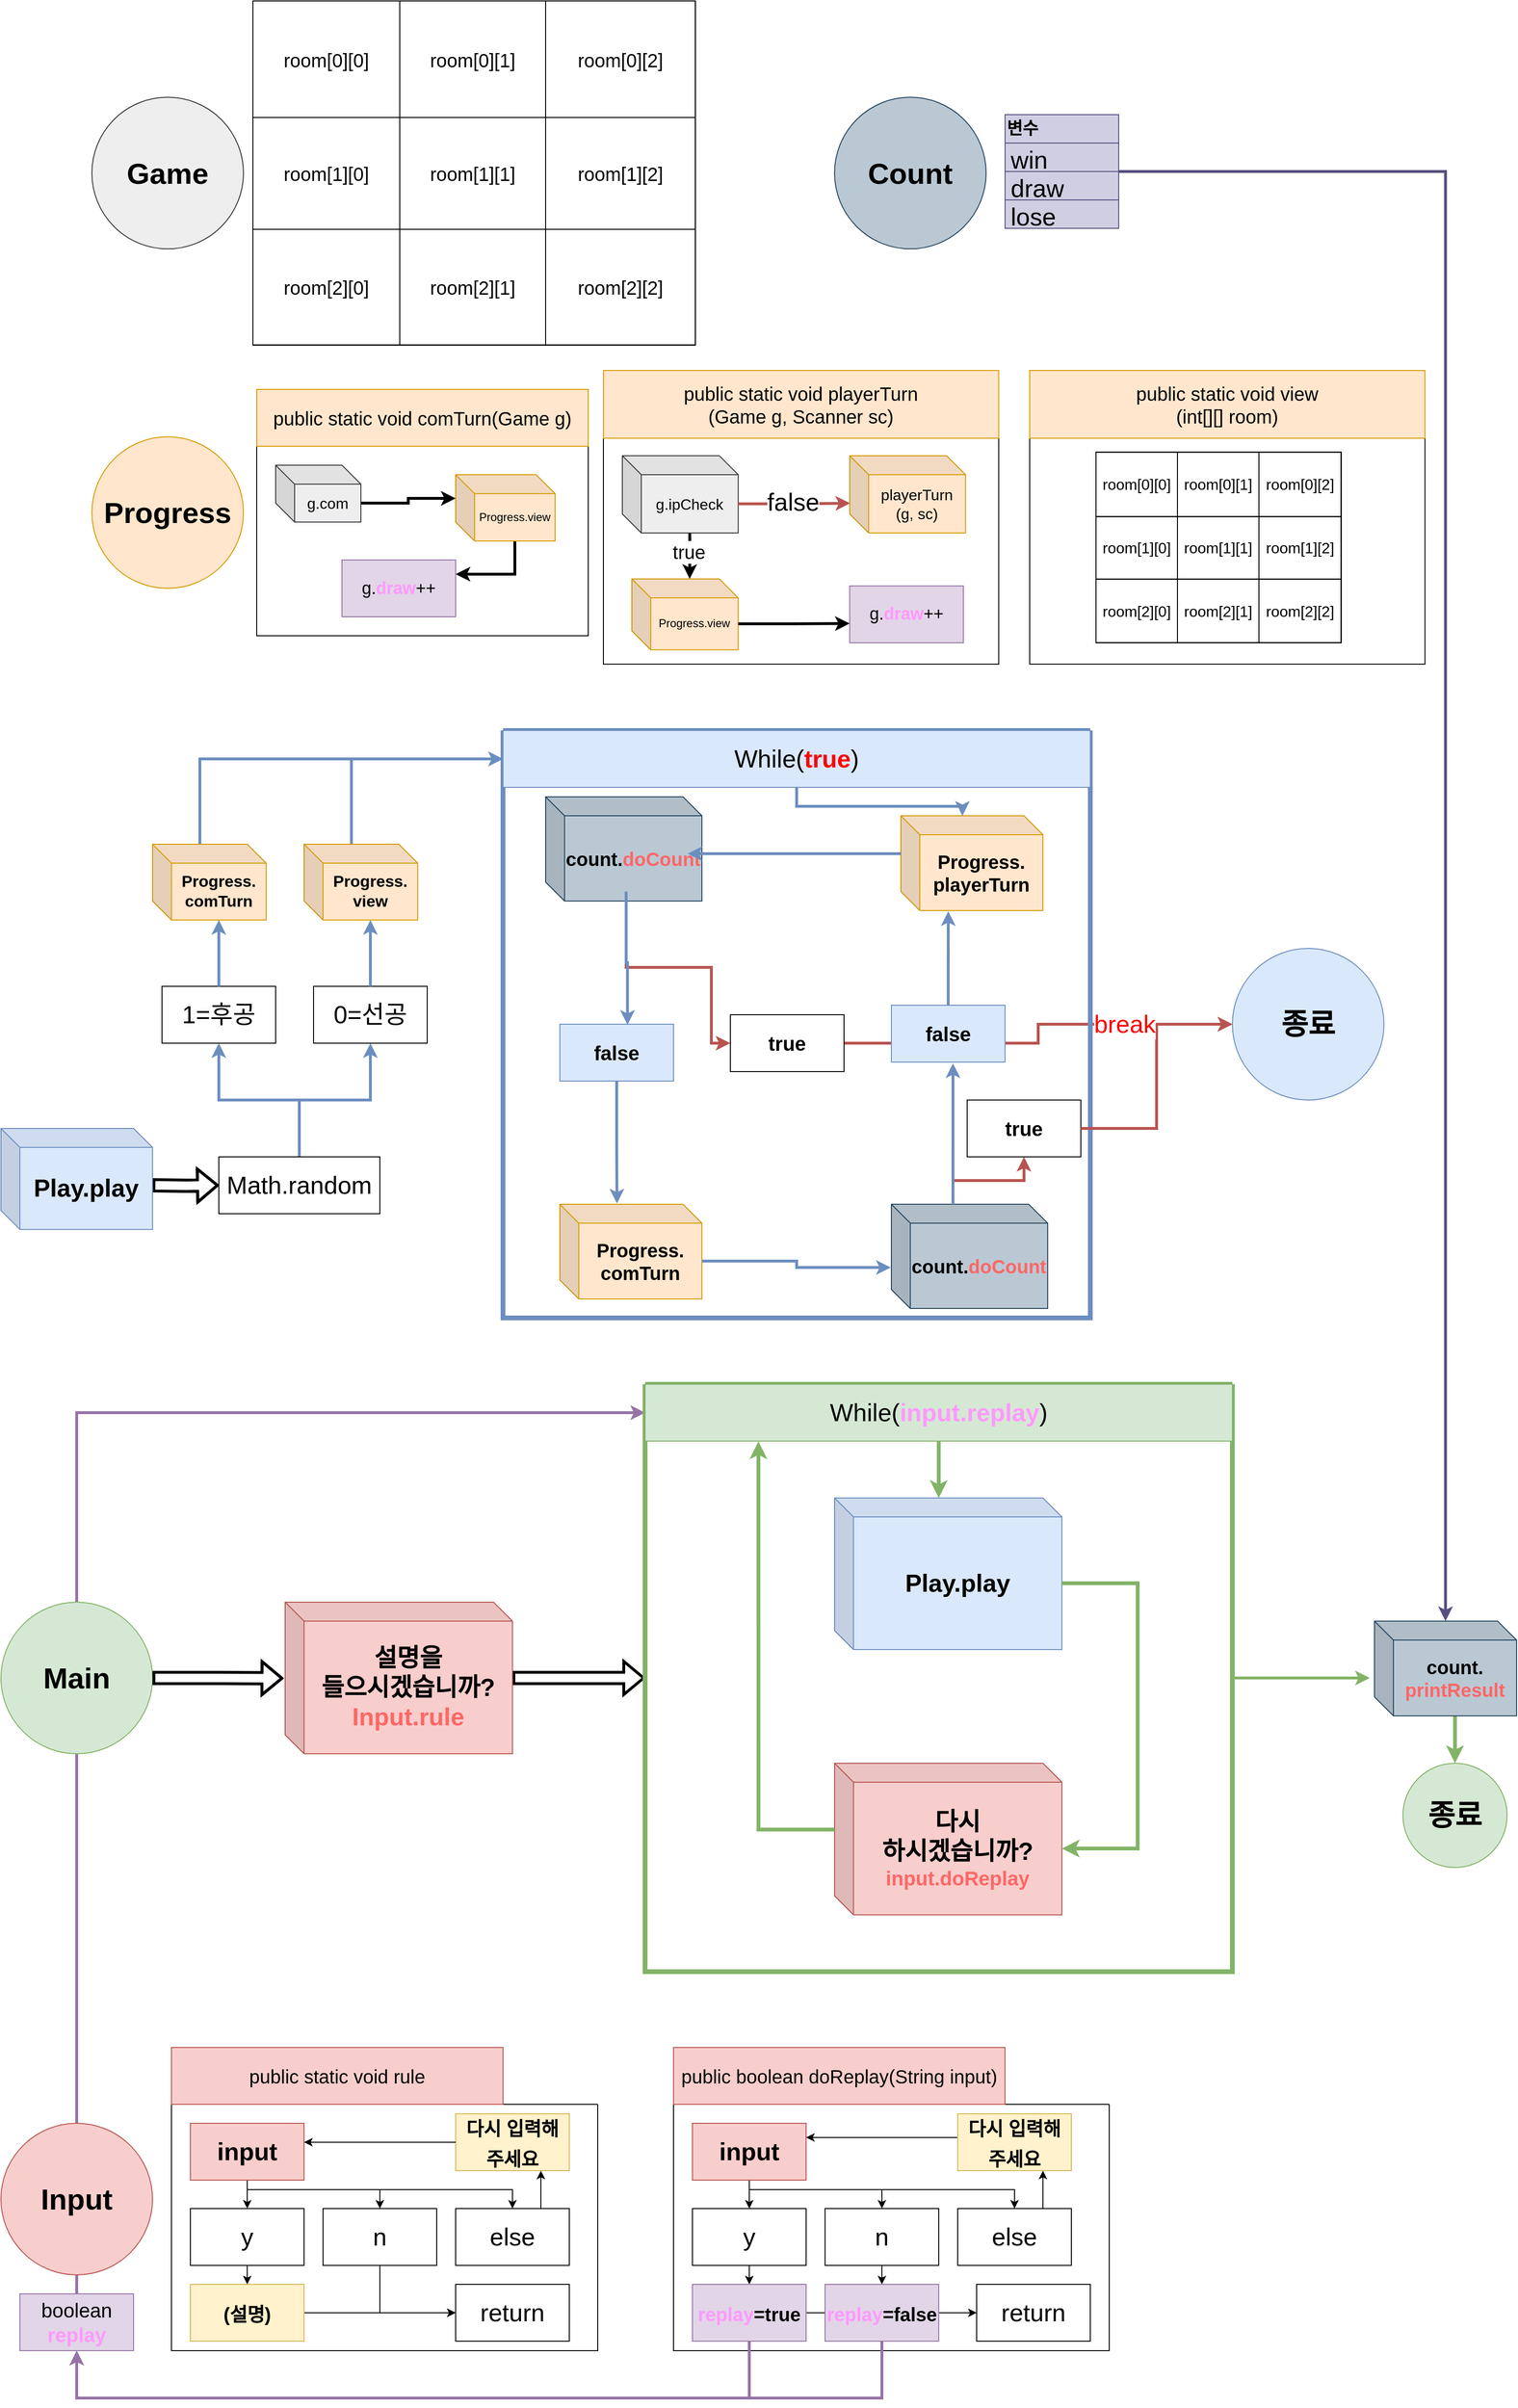 <mxfile version="24.6.5" type="github">
  <diagram name="페이지-1" id="zQ6fkaXsuuHTTgVvBU81">
    <mxGraphModel dx="2206" dy="2400" grid="1" gridSize="10" guides="1" tooltips="1" connect="1" arrows="1" fold="1" page="1" pageScale="1" pageWidth="1600" pageHeight="1200" math="0" shadow="0">
      <root>
        <mxCell id="0" />
        <mxCell id="1" parent="0" />
        <mxCell id="xCrO2otD32kf0nrUWIwl-165" style="edgeStyle=orthogonalEdgeStyle;rounded=0;orthogonalLoop=1;jettySize=auto;html=1;exitX=1;exitY=0.5;exitDx=0;exitDy=0;entryX=0;entryY=0.5;entryDx=0;entryDy=0;strokeWidth=3;fillColor=#f8cecc;strokeColor=#b85450;movable=0;resizable=0;rotatable=0;deletable=0;editable=0;locked=1;connectable=0;" edge="1" parent="1" source="xCrO2otD32kf0nrUWIwl-160" target="xCrO2otD32kf0nrUWIwl-164">
          <mxGeometry relative="1" as="geometry" />
        </mxCell>
        <mxCell id="xCrO2otD32kf0nrUWIwl-112" style="edgeStyle=orthogonalEdgeStyle;rounded=0;orthogonalLoop=1;jettySize=auto;html=1;exitX=0.5;exitY=0;exitDx=0;exitDy=0;entryX=0;entryY=0.5;entryDx=0;entryDy=0;fillColor=#e1d5e7;strokeColor=#9673a6;strokeWidth=3;movable=0;resizable=0;rotatable=0;deletable=0;editable=0;locked=1;connectable=0;" edge="1" parent="1" source="xCrO2otD32kf0nrUWIwl-109" target="xCrO2otD32kf0nrUWIwl-15">
          <mxGeometry relative="1" as="geometry" />
        </mxCell>
        <mxCell id="xCrO2otD32kf0nrUWIwl-2" value="&lt;font style=&quot;font-size: 31px;&quot;&gt;Main&lt;/font&gt;" style="ellipse;whiteSpace=wrap;html=1;aspect=fixed;fontStyle=1;fontSize=31;fillColor=#d5e8d4;strokeColor=#82b366;movable=0;resizable=0;rotatable=0;deletable=0;editable=0;locked=1;connectable=0;" vertex="1" parent="1">
          <mxGeometry y="520" width="160" height="160" as="geometry" />
        </mxCell>
        <mxCell id="xCrO2otD32kf0nrUWIwl-119" style="edgeStyle=orthogonalEdgeStyle;rounded=0;orthogonalLoop=1;jettySize=auto;html=1;entryX=0;entryY=0.5;entryDx=0;entryDy=0;shape=flexArrow;strokeWidth=3;movable=0;resizable=0;rotatable=0;deletable=0;editable=0;locked=1;connectable=0;" edge="1" parent="1" target="xCrO2otD32kf0nrUWIwl-14">
          <mxGeometry relative="1" as="geometry">
            <mxPoint x="540" y="600" as="sourcePoint" />
            <Array as="points">
              <mxPoint x="540" y="600" />
            </Array>
          </mxGeometry>
        </mxCell>
        <mxCell id="xCrO2otD32kf0nrUWIwl-4" value="설명을&lt;div&gt;들으시겠습니까?&lt;/div&gt;&lt;div&gt;&lt;font color=&quot;#ff6666&quot;&gt;Input.rule&lt;/font&gt;&lt;br&gt;&lt;/div&gt;" style="shape=cube;whiteSpace=wrap;html=1;boundedLbl=1;backgroundOutline=1;darkOpacity=0.05;darkOpacity2=0.1;fontSize=26;fontStyle=1;fillColor=#f8cecc;strokeColor=#b85450;movable=0;resizable=0;rotatable=0;deletable=0;editable=0;locked=1;connectable=0;" vertex="1" parent="1">
          <mxGeometry x="300" y="520" width="240" height="160" as="geometry" />
        </mxCell>
        <mxCell id="xCrO2otD32kf0nrUWIwl-12" value="종료" style="ellipse;whiteSpace=wrap;html=1;aspect=fixed;fontStyle=1;fontSize=31;fillColor=#d5e8d4;strokeColor=#82b366;movable=0;resizable=0;rotatable=0;deletable=0;editable=0;locked=1;connectable=0;" vertex="1" parent="1">
          <mxGeometry x="1480" y="690" width="110" height="110" as="geometry" />
        </mxCell>
        <mxCell id="xCrO2otD32kf0nrUWIwl-14" value="" style="swimlane;startSize=0;fillColor=default;strokeColor=#82b366;swimlaneLine=1;strokeWidth=5;movable=0;resizable=0;rotatable=0;deletable=0;editable=0;locked=1;connectable=0;" vertex="1" parent="1">
          <mxGeometry x="680" y="290" width="620" height="620" as="geometry" />
        </mxCell>
        <mxCell id="xCrO2otD32kf0nrUWIwl-15" value="&lt;font style=&quot;font-size: 26px;&quot;&gt;While(&lt;b&gt;&lt;font color=&quot;#ff99ff&quot;&gt;input.&lt;/font&gt;&lt;/b&gt;&lt;font color=&quot;#ff99ff&quot;&gt;&lt;b&gt;replay&lt;/b&gt;&lt;/font&gt;)&lt;/font&gt;" style="rounded=0;whiteSpace=wrap;html=1;fillColor=#d5e8d4;strokeColor=#82b366;movable=0;resizable=0;rotatable=0;deletable=0;editable=0;locked=1;connectable=0;" vertex="1" parent="xCrO2otD32kf0nrUWIwl-14">
          <mxGeometry width="620" height="60" as="geometry" />
        </mxCell>
        <mxCell id="xCrO2otD32kf0nrUWIwl-6" value="Play.play" style="shape=cube;whiteSpace=wrap;html=1;boundedLbl=1;backgroundOutline=1;darkOpacity=0.05;darkOpacity2=0.1;fontSize=26;fontStyle=1;fillColor=#dae8fc;strokeColor=#6c8ebf;movable=0;resizable=0;rotatable=0;deletable=0;editable=0;locked=1;connectable=0;" vertex="1" parent="xCrO2otD32kf0nrUWIwl-14">
          <mxGeometry x="200" y="120" width="240" height="160" as="geometry" />
        </mxCell>
        <mxCell id="xCrO2otD32kf0nrUWIwl-9" value="&lt;div&gt;다시&lt;/div&gt;&lt;div&gt;하시겠습니까?&lt;/div&gt;&lt;div style=&quot;font-size: 21px;&quot;&gt;&lt;font style=&quot;font-size: 21px;&quot;&gt;&lt;font style=&quot;font-size: 21px;&quot; color=&quot;#ff6666&quot;&gt;input.doReplay&lt;/font&gt;&lt;/font&gt;&lt;br&gt;&lt;/div&gt;" style="shape=cube;whiteSpace=wrap;html=1;boundedLbl=1;backgroundOutline=1;darkOpacity=0.05;darkOpacity2=0.1;fontSize=26;fontStyle=1;fillColor=#f8cecc;strokeColor=#b85450;movable=0;resizable=0;rotatable=0;deletable=0;editable=0;locked=1;connectable=0;" vertex="1" parent="xCrO2otD32kf0nrUWIwl-14">
          <mxGeometry x="200" y="400" width="240" height="160" as="geometry" />
        </mxCell>
        <mxCell id="xCrO2otD32kf0nrUWIwl-16" style="edgeStyle=orthogonalEdgeStyle;rounded=0;orthogonalLoop=1;jettySize=auto;html=1;exitX=0;exitY=0;exitDx=240;exitDy=90;exitPerimeter=0;entryX=0;entryY=0;entryDx=240;entryDy=90;entryPerimeter=0;strokeWidth=4;fillColor=#d5e8d4;strokeColor=#82b366;movable=0;resizable=0;rotatable=0;deletable=0;editable=0;locked=1;connectable=0;" edge="1" parent="xCrO2otD32kf0nrUWIwl-14" source="xCrO2otD32kf0nrUWIwl-6" target="xCrO2otD32kf0nrUWIwl-9">
          <mxGeometry relative="1" as="geometry">
            <Array as="points">
              <mxPoint x="520" y="210" />
              <mxPoint x="520" y="490" />
            </Array>
          </mxGeometry>
        </mxCell>
        <mxCell id="xCrO2otD32kf0nrUWIwl-19" style="edgeStyle=orthogonalEdgeStyle;rounded=0;orthogonalLoop=1;jettySize=auto;html=1;exitX=0;exitY=0;exitDx=0;exitDy=70;exitPerimeter=0;entryX=0.193;entryY=1.005;entryDx=0;entryDy=0;entryPerimeter=0;strokeWidth=4;fillColor=#d5e8d4;strokeColor=#82b366;movable=0;resizable=0;rotatable=0;deletable=0;editable=0;locked=1;connectable=0;" edge="1" parent="xCrO2otD32kf0nrUWIwl-14" source="xCrO2otD32kf0nrUWIwl-9" target="xCrO2otD32kf0nrUWIwl-15">
          <mxGeometry relative="1" as="geometry">
            <Array as="points">
              <mxPoint x="120" y="470" />
            </Array>
          </mxGeometry>
        </mxCell>
        <mxCell id="xCrO2otD32kf0nrUWIwl-114" style="edgeStyle=orthogonalEdgeStyle;rounded=0;orthogonalLoop=1;jettySize=auto;html=1;exitX=0.5;exitY=1;exitDx=0;exitDy=0;entryX=0;entryY=0;entryDx=110.0;entryDy=0;entryPerimeter=0;fillColor=#d5e8d4;strokeColor=#82b366;strokeWidth=4;movable=0;resizable=0;rotatable=0;deletable=0;editable=0;locked=1;connectable=0;" edge="1" parent="xCrO2otD32kf0nrUWIwl-14" source="xCrO2otD32kf0nrUWIwl-15" target="xCrO2otD32kf0nrUWIwl-6">
          <mxGeometry relative="1" as="geometry" />
        </mxCell>
        <mxCell id="xCrO2otD32kf0nrUWIwl-20" value="&lt;font style=&quot;font-size: 31px;&quot;&gt;Input&lt;/font&gt;" style="ellipse;whiteSpace=wrap;html=1;aspect=fixed;fontStyle=1;fontSize=31;fillColor=#f8cecc;strokeColor=#b85450;movable=0;resizable=0;rotatable=0;deletable=0;editable=0;locked=1;connectable=0;" vertex="1" parent="1">
          <mxGeometry y="1070" width="160" height="160" as="geometry" />
        </mxCell>
        <mxCell id="xCrO2otD32kf0nrUWIwl-64" value="" style="group;movable=0;resizable=0;rotatable=0;deletable=0;editable=0;locked=1;connectable=0;" vertex="1" connectable="0" parent="1">
          <mxGeometry x="180" y="990" width="660" height="320" as="geometry" />
        </mxCell>
        <mxCell id="xCrO2otD32kf0nrUWIwl-25" value="" style="swimlane;startSize=0;movable=0;resizable=0;rotatable=0;deletable=0;editable=0;locked=1;connectable=0;" vertex="1" parent="xCrO2otD32kf0nrUWIwl-64">
          <mxGeometry y="60" width="450" height="260" as="geometry" />
        </mxCell>
        <mxCell id="xCrO2otD32kf0nrUWIwl-43" value="" style="edgeStyle=orthogonalEdgeStyle;rounded=0;orthogonalLoop=1;jettySize=auto;html=1;curved=1;movable=0;resizable=0;rotatable=0;deletable=0;editable=0;locked=1;connectable=0;" edge="1" parent="xCrO2otD32kf0nrUWIwl-25" source="xCrO2otD32kf0nrUWIwl-39" target="xCrO2otD32kf0nrUWIwl-42">
          <mxGeometry relative="1" as="geometry" />
        </mxCell>
        <mxCell id="xCrO2otD32kf0nrUWIwl-54" style="edgeStyle=orthogonalEdgeStyle;rounded=0;orthogonalLoop=1;jettySize=auto;html=1;exitX=0.5;exitY=1;exitDx=0;exitDy=0;entryX=0.5;entryY=0;entryDx=0;entryDy=0;movable=0;resizable=0;rotatable=0;deletable=0;editable=0;locked=1;connectable=0;" edge="1" parent="xCrO2otD32kf0nrUWIwl-25" source="xCrO2otD32kf0nrUWIwl-39" target="xCrO2otD32kf0nrUWIwl-48">
          <mxGeometry relative="1" as="geometry">
            <Array as="points">
              <mxPoint x="80" y="90" />
              <mxPoint x="360" y="90" />
            </Array>
          </mxGeometry>
        </mxCell>
        <mxCell id="xCrO2otD32kf0nrUWIwl-55" style="edgeStyle=orthogonalEdgeStyle;rounded=0;orthogonalLoop=1;jettySize=auto;html=1;exitX=0.5;exitY=1;exitDx=0;exitDy=0;entryX=0.5;entryY=0;entryDx=0;entryDy=0;movable=0;resizable=0;rotatable=0;deletable=0;editable=0;locked=1;connectable=0;" edge="1" parent="xCrO2otD32kf0nrUWIwl-25" source="xCrO2otD32kf0nrUWIwl-39" target="xCrO2otD32kf0nrUWIwl-46">
          <mxGeometry relative="1" as="geometry">
            <Array as="points">
              <mxPoint x="80" y="90" />
              <mxPoint x="220" y="90" />
            </Array>
          </mxGeometry>
        </mxCell>
        <mxCell id="xCrO2otD32kf0nrUWIwl-39" value="&lt;b&gt;&lt;font style=&quot;font-size: 26px;&quot;&gt;input&lt;/font&gt;&lt;/b&gt;" style="rounded=0;whiteSpace=wrap;html=1;fillColor=#f8cecc;strokeColor=#b85450;movable=0;resizable=0;rotatable=0;deletable=0;editable=0;locked=1;connectable=0;" vertex="1" parent="xCrO2otD32kf0nrUWIwl-25">
          <mxGeometry x="20" y="20" width="120" height="60" as="geometry" />
        </mxCell>
        <mxCell id="xCrO2otD32kf0nrUWIwl-56" style="edgeStyle=orthogonalEdgeStyle;rounded=0;orthogonalLoop=1;jettySize=auto;html=1;exitX=0.5;exitY=1;exitDx=0;exitDy=0;entryX=0.5;entryY=0;entryDx=0;entryDy=0;movable=0;resizable=0;rotatable=0;deletable=0;editable=0;locked=1;connectable=0;" edge="1" parent="xCrO2otD32kf0nrUWIwl-25" source="xCrO2otD32kf0nrUWIwl-42" target="xCrO2otD32kf0nrUWIwl-53">
          <mxGeometry relative="1" as="geometry" />
        </mxCell>
        <mxCell id="xCrO2otD32kf0nrUWIwl-42" value="y" style="whiteSpace=wrap;html=1;rounded=0;fontSize=26;movable=0;resizable=0;rotatable=0;deletable=0;editable=0;locked=1;connectable=0;" vertex="1" parent="xCrO2otD32kf0nrUWIwl-25">
          <mxGeometry x="20" y="110" width="120" height="60" as="geometry" />
        </mxCell>
        <mxCell id="xCrO2otD32kf0nrUWIwl-241" style="edgeStyle=orthogonalEdgeStyle;rounded=0;orthogonalLoop=1;jettySize=auto;html=1;exitX=0.5;exitY=1;exitDx=0;exitDy=0;entryX=0;entryY=0.5;entryDx=0;entryDy=0;movable=0;resizable=0;rotatable=0;deletable=0;editable=0;locked=1;connectable=0;" edge="1" parent="xCrO2otD32kf0nrUWIwl-25" source="xCrO2otD32kf0nrUWIwl-46" target="xCrO2otD32kf0nrUWIwl-238">
          <mxGeometry relative="1" as="geometry" />
        </mxCell>
        <mxCell id="xCrO2otD32kf0nrUWIwl-46" value="n" style="whiteSpace=wrap;html=1;rounded=0;fontSize=26;movable=0;resizable=0;rotatable=0;deletable=0;editable=0;locked=1;connectable=0;" vertex="1" parent="xCrO2otD32kf0nrUWIwl-25">
          <mxGeometry x="160" y="110" width="120" height="60" as="geometry" />
        </mxCell>
        <mxCell id="xCrO2otD32kf0nrUWIwl-50" value="" style="edgeStyle=orthogonalEdgeStyle;rounded=0;orthogonalLoop=1;jettySize=auto;html=1;exitX=0.75;exitY=0;exitDx=0;exitDy=0;entryX=0.75;entryY=1;entryDx=0;entryDy=0;movable=0;resizable=0;rotatable=0;deletable=0;editable=0;locked=1;connectable=0;" edge="1" parent="xCrO2otD32kf0nrUWIwl-25" source="xCrO2otD32kf0nrUWIwl-48" target="xCrO2otD32kf0nrUWIwl-49">
          <mxGeometry relative="1" as="geometry" />
        </mxCell>
        <mxCell id="xCrO2otD32kf0nrUWIwl-48" value="else" style="whiteSpace=wrap;html=1;rounded=0;fontSize=26;movable=0;resizable=0;rotatable=0;deletable=0;editable=0;locked=1;connectable=0;" vertex="1" parent="xCrO2otD32kf0nrUWIwl-25">
          <mxGeometry x="300" y="110" width="120" height="60" as="geometry" />
        </mxCell>
        <mxCell id="xCrO2otD32kf0nrUWIwl-49" value="&lt;font style=&quot;font-size: 20px;&quot;&gt;&lt;b&gt;다시 입력해 주세요&lt;/b&gt;&lt;/font&gt;" style="whiteSpace=wrap;html=1;fontSize=26;rounded=0;fillColor=#fff2cc;strokeColor=#d6b656;movable=0;resizable=0;rotatable=0;deletable=0;editable=0;locked=1;connectable=0;" vertex="1" parent="xCrO2otD32kf0nrUWIwl-25">
          <mxGeometry x="300" y="10" width="120" height="60" as="geometry" />
        </mxCell>
        <mxCell id="xCrO2otD32kf0nrUWIwl-239" style="edgeStyle=orthogonalEdgeStyle;rounded=0;orthogonalLoop=1;jettySize=auto;html=1;exitX=1;exitY=0.5;exitDx=0;exitDy=0;entryX=0;entryY=0.5;entryDx=0;entryDy=0;movable=0;resizable=0;rotatable=0;deletable=0;editable=0;locked=1;connectable=0;" edge="1" parent="xCrO2otD32kf0nrUWIwl-25" source="xCrO2otD32kf0nrUWIwl-53" target="xCrO2otD32kf0nrUWIwl-238">
          <mxGeometry relative="1" as="geometry" />
        </mxCell>
        <mxCell id="xCrO2otD32kf0nrUWIwl-53" value="&lt;span style=&quot;font-size: 20px;&quot;&gt;&lt;b&gt;(설명)&lt;/b&gt;&lt;/span&gt;" style="whiteSpace=wrap;html=1;fontSize=26;rounded=0;fillColor=#fff2cc;strokeColor=#d6b656;movable=0;resizable=0;rotatable=0;deletable=0;editable=0;locked=1;connectable=0;" vertex="1" parent="xCrO2otD32kf0nrUWIwl-25">
          <mxGeometry x="20" y="190" width="120" height="60" as="geometry" />
        </mxCell>
        <mxCell id="xCrO2otD32kf0nrUWIwl-238" value="&lt;font style=&quot;font-size: 26px;&quot;&gt;return&lt;/font&gt;" style="rounded=0;whiteSpace=wrap;html=1;movable=0;resizable=0;rotatable=0;deletable=0;editable=0;locked=1;connectable=0;" vertex="1" parent="xCrO2otD32kf0nrUWIwl-25">
          <mxGeometry x="300" y="190" width="120" height="60" as="geometry" />
        </mxCell>
        <mxCell id="xCrO2otD32kf0nrUWIwl-321" style="edgeStyle=orthogonalEdgeStyle;rounded=0;orthogonalLoop=1;jettySize=auto;html=1;exitX=0;exitY=0.5;exitDx=0;exitDy=0;entryX=1;entryY=0.333;entryDx=0;entryDy=0;entryPerimeter=0;movable=0;resizable=0;rotatable=0;deletable=0;editable=0;locked=1;connectable=0;" edge="1" parent="xCrO2otD32kf0nrUWIwl-25" source="xCrO2otD32kf0nrUWIwl-49" target="xCrO2otD32kf0nrUWIwl-39">
          <mxGeometry relative="1" as="geometry" />
        </mxCell>
        <mxCell id="xCrO2otD32kf0nrUWIwl-61" value="&lt;font style=&quot;font-size: 20px;&quot;&gt;public static void rule&lt;/font&gt;" style="rounded=0;whiteSpace=wrap;html=1;fillColor=#f8cecc;strokeColor=#b85450;movable=0;resizable=0;rotatable=0;deletable=0;editable=0;locked=1;connectable=0;" vertex="1" parent="xCrO2otD32kf0nrUWIwl-64">
          <mxGeometry width="350" height="60" as="geometry" />
        </mxCell>
        <mxCell id="xCrO2otD32kf0nrUWIwl-85" value="" style="group;movable=0;resizable=0;rotatable=0;deletable=0;editable=0;locked=1;connectable=0;" vertex="1" connectable="0" parent="1">
          <mxGeometry x="710" y="990" width="660" height="320" as="geometry" />
        </mxCell>
        <mxCell id="xCrO2otD32kf0nrUWIwl-86" value="" style="swimlane;startSize=0;movable=0;resizable=0;rotatable=0;deletable=0;editable=0;locked=1;connectable=0;" vertex="1" parent="xCrO2otD32kf0nrUWIwl-85">
          <mxGeometry y="60" width="460" height="260" as="geometry" />
        </mxCell>
        <mxCell id="xCrO2otD32kf0nrUWIwl-263" style="edgeStyle=orthogonalEdgeStyle;rounded=0;orthogonalLoop=1;jettySize=auto;html=1;exitX=1;exitY=0.5;exitDx=0;exitDy=0;entryX=0;entryY=0.5;entryDx=0;entryDy=0;movable=0;resizable=0;rotatable=0;deletable=0;editable=0;locked=1;connectable=0;" edge="1" parent="xCrO2otD32kf0nrUWIwl-86" source="xCrO2otD32kf0nrUWIwl-103" target="xCrO2otD32kf0nrUWIwl-262">
          <mxGeometry relative="1" as="geometry" />
        </mxCell>
        <mxCell id="xCrO2otD32kf0nrUWIwl-87" value="" style="edgeStyle=orthogonalEdgeStyle;rounded=0;orthogonalLoop=1;jettySize=auto;html=1;curved=1;movable=0;resizable=0;rotatable=0;deletable=0;editable=0;locked=1;connectable=0;" edge="1" parent="xCrO2otD32kf0nrUWIwl-86" source="xCrO2otD32kf0nrUWIwl-90" target="xCrO2otD32kf0nrUWIwl-92">
          <mxGeometry relative="1" as="geometry" />
        </mxCell>
        <mxCell id="xCrO2otD32kf0nrUWIwl-88" style="edgeStyle=orthogonalEdgeStyle;rounded=0;orthogonalLoop=1;jettySize=auto;html=1;exitX=0.5;exitY=1;exitDx=0;exitDy=0;entryX=0.5;entryY=0;entryDx=0;entryDy=0;movable=0;resizable=0;rotatable=0;deletable=0;editable=0;locked=1;connectable=0;" edge="1" parent="xCrO2otD32kf0nrUWIwl-86" source="xCrO2otD32kf0nrUWIwl-90" target="xCrO2otD32kf0nrUWIwl-97">
          <mxGeometry relative="1" as="geometry">
            <Array as="points">
              <mxPoint x="80" y="90" />
              <mxPoint x="360" y="90" />
            </Array>
          </mxGeometry>
        </mxCell>
        <mxCell id="xCrO2otD32kf0nrUWIwl-89" style="edgeStyle=orthogonalEdgeStyle;rounded=0;orthogonalLoop=1;jettySize=auto;html=1;exitX=0.5;exitY=1;exitDx=0;exitDy=0;entryX=0.5;entryY=0;entryDx=0;entryDy=0;movable=0;resizable=0;rotatable=0;deletable=0;editable=0;locked=1;connectable=0;" edge="1" parent="xCrO2otD32kf0nrUWIwl-86" source="xCrO2otD32kf0nrUWIwl-90" target="xCrO2otD32kf0nrUWIwl-95">
          <mxGeometry relative="1" as="geometry">
            <Array as="points">
              <mxPoint x="80" y="90" />
              <mxPoint x="220" y="90" />
            </Array>
          </mxGeometry>
        </mxCell>
        <mxCell id="xCrO2otD32kf0nrUWIwl-90" value="&lt;b&gt;&lt;font style=&quot;font-size: 26px;&quot;&gt;input&lt;/font&gt;&lt;/b&gt;" style="rounded=0;whiteSpace=wrap;html=1;fillColor=#f8cecc;strokeColor=#b85450;movable=0;resizable=0;rotatable=0;deletable=0;editable=0;locked=1;connectable=0;" vertex="1" parent="xCrO2otD32kf0nrUWIwl-86">
          <mxGeometry x="20" y="20" width="120" height="60" as="geometry" />
        </mxCell>
        <mxCell id="xCrO2otD32kf0nrUWIwl-91" style="edgeStyle=orthogonalEdgeStyle;rounded=0;orthogonalLoop=1;jettySize=auto;html=1;exitX=0.5;exitY=1;exitDx=0;exitDy=0;entryX=0.5;entryY=0;entryDx=0;entryDy=0;movable=0;resizable=0;rotatable=0;deletable=0;editable=0;locked=1;connectable=0;" edge="1" parent="xCrO2otD32kf0nrUWIwl-86" source="xCrO2otD32kf0nrUWIwl-92" target="xCrO2otD32kf0nrUWIwl-103">
          <mxGeometry relative="1" as="geometry" />
        </mxCell>
        <mxCell id="xCrO2otD32kf0nrUWIwl-92" value="y" style="whiteSpace=wrap;html=1;rounded=0;fontSize=26;movable=0;resizable=0;rotatable=0;deletable=0;editable=0;locked=1;connectable=0;" vertex="1" parent="xCrO2otD32kf0nrUWIwl-86">
          <mxGeometry x="20" y="110" width="120" height="60" as="geometry" />
        </mxCell>
        <mxCell id="xCrO2otD32kf0nrUWIwl-108" style="edgeStyle=orthogonalEdgeStyle;rounded=0;orthogonalLoop=1;jettySize=auto;html=1;exitX=0.5;exitY=1;exitDx=0;exitDy=0;entryX=0.5;entryY=0;entryDx=0;entryDy=0;movable=0;resizable=0;rotatable=0;deletable=0;editable=0;locked=1;connectable=0;" edge="1" parent="xCrO2otD32kf0nrUWIwl-86" source="xCrO2otD32kf0nrUWIwl-95" target="xCrO2otD32kf0nrUWIwl-107">
          <mxGeometry relative="1" as="geometry" />
        </mxCell>
        <mxCell id="xCrO2otD32kf0nrUWIwl-95" value="n" style="whiteSpace=wrap;html=1;rounded=0;fontSize=26;movable=0;resizable=0;rotatable=0;deletable=0;editable=0;locked=1;connectable=0;" vertex="1" parent="xCrO2otD32kf0nrUWIwl-86">
          <mxGeometry x="160" y="110" width="120" height="60" as="geometry" />
        </mxCell>
        <mxCell id="xCrO2otD32kf0nrUWIwl-96" value="" style="edgeStyle=orthogonalEdgeStyle;rounded=0;orthogonalLoop=1;jettySize=auto;html=1;exitX=0.75;exitY=0;exitDx=0;exitDy=0;entryX=0.75;entryY=1;entryDx=0;entryDy=0;movable=0;resizable=0;rotatable=0;deletable=0;editable=0;locked=1;connectable=0;" edge="1" parent="xCrO2otD32kf0nrUWIwl-86" source="xCrO2otD32kf0nrUWIwl-97" target="xCrO2otD32kf0nrUWIwl-100">
          <mxGeometry relative="1" as="geometry" />
        </mxCell>
        <mxCell id="xCrO2otD32kf0nrUWIwl-97" value="else" style="whiteSpace=wrap;html=1;rounded=0;fontSize=26;movable=0;resizable=0;rotatable=0;deletable=0;editable=0;locked=1;connectable=0;" vertex="1" parent="xCrO2otD32kf0nrUWIwl-86">
          <mxGeometry x="300" y="110" width="120" height="60" as="geometry" />
        </mxCell>
        <mxCell id="xCrO2otD32kf0nrUWIwl-243" style="edgeStyle=orthogonalEdgeStyle;rounded=0;orthogonalLoop=1;jettySize=auto;html=1;exitX=0;exitY=0.417;exitDx=0;exitDy=0;entryX=1;entryY=0.25;entryDx=0;entryDy=0;exitPerimeter=0;movable=0;resizable=0;rotatable=0;deletable=0;editable=0;locked=1;connectable=0;" edge="1" parent="xCrO2otD32kf0nrUWIwl-86" source="xCrO2otD32kf0nrUWIwl-100" target="xCrO2otD32kf0nrUWIwl-90">
          <mxGeometry relative="1" as="geometry" />
        </mxCell>
        <mxCell id="xCrO2otD32kf0nrUWIwl-100" value="&lt;font style=&quot;font-size: 20px;&quot;&gt;&lt;b&gt;다시 입력해 주세요&lt;/b&gt;&lt;/font&gt;" style="whiteSpace=wrap;html=1;fontSize=26;rounded=0;fillColor=#fff2cc;strokeColor=#d6b656;movable=0;resizable=0;rotatable=0;deletable=0;editable=0;locked=1;connectable=0;" vertex="1" parent="xCrO2otD32kf0nrUWIwl-86">
          <mxGeometry x="300" y="10" width="120" height="60" as="geometry" />
        </mxCell>
        <mxCell id="xCrO2otD32kf0nrUWIwl-103" value="&lt;span style=&quot;font-size: 20px;&quot;&gt;&lt;span&gt;&lt;font color=&quot;#ff99ff&quot;&gt;replay&lt;/font&gt;=true&lt;/span&gt;&lt;/span&gt;" style="whiteSpace=wrap;html=1;fontSize=26;rounded=0;fillColor=#e1d5e7;strokeColor=#9673a6;labelBorderColor=none;fontStyle=1;horizontal=1;movable=0;resizable=0;rotatable=0;deletable=0;editable=0;locked=1;connectable=0;" vertex="1" parent="xCrO2otD32kf0nrUWIwl-86">
          <mxGeometry x="20" y="190" width="120" height="60" as="geometry" />
        </mxCell>
        <mxCell id="xCrO2otD32kf0nrUWIwl-107" value="&lt;span style=&quot;font-size: 20px;&quot;&gt;&lt;b&gt;&lt;font color=&quot;#ff99ff&quot;&gt;replay&lt;/font&gt;=false&lt;/b&gt;&lt;/span&gt;" style="whiteSpace=wrap;html=1;fontSize=26;rounded=0;fillColor=#e1d5e7;strokeColor=#9673a6;movable=0;resizable=0;rotatable=0;deletable=0;editable=0;locked=1;connectable=0;" vertex="1" parent="xCrO2otD32kf0nrUWIwl-86">
          <mxGeometry x="160" y="190" width="120" height="60" as="geometry" />
        </mxCell>
        <mxCell id="xCrO2otD32kf0nrUWIwl-262" value="&lt;font style=&quot;font-size: 26px;&quot;&gt;return&lt;/font&gt;" style="rounded=0;whiteSpace=wrap;html=1;movable=0;resizable=0;rotatable=0;deletable=0;editable=0;locked=1;connectable=0;" vertex="1" parent="xCrO2otD32kf0nrUWIwl-86">
          <mxGeometry x="320" y="190" width="120" height="60" as="geometry" />
        </mxCell>
        <mxCell id="xCrO2otD32kf0nrUWIwl-104" value="&lt;font style=&quot;font-size: 20px;&quot;&gt;public boolean doReplay(String input)&lt;/font&gt;" style="rounded=0;whiteSpace=wrap;html=1;fillColor=#f8cecc;strokeColor=#b85450;movable=0;resizable=0;rotatable=0;deletable=0;editable=0;locked=1;connectable=0;" vertex="1" parent="xCrO2otD32kf0nrUWIwl-85">
          <mxGeometry width="350" height="60" as="geometry" />
        </mxCell>
        <mxCell id="xCrO2otD32kf0nrUWIwl-109" value="&lt;font style=&quot;font-size: 21px;&quot;&gt;boolean &lt;font style=&quot;font-size: 21px;&quot; color=&quot;#ff99ff&quot;&gt;&lt;b&gt;replay&lt;/b&gt;&lt;/font&gt;&lt;/font&gt;" style="rounded=0;whiteSpace=wrap;html=1;fillColor=#e1d5e7;strokeColor=#9673a6;movable=0;resizable=0;rotatable=0;deletable=0;editable=0;locked=1;connectable=0;" vertex="1" parent="1">
          <mxGeometry x="20" y="1250" width="120" height="60" as="geometry" />
        </mxCell>
        <mxCell id="xCrO2otD32kf0nrUWIwl-110" style="edgeStyle=orthogonalEdgeStyle;rounded=0;orthogonalLoop=1;jettySize=auto;html=1;exitX=0.5;exitY=1;exitDx=0;exitDy=0;entryX=0.5;entryY=1;entryDx=0;entryDy=0;strokeWidth=3;fillColor=#e1d5e7;strokeColor=#9673a6;movable=0;resizable=0;rotatable=0;deletable=0;editable=0;locked=1;connectable=0;" edge="1" parent="1" source="xCrO2otD32kf0nrUWIwl-103" target="xCrO2otD32kf0nrUWIwl-109">
          <mxGeometry relative="1" as="geometry">
            <Array as="points">
              <mxPoint x="790" y="1360" />
              <mxPoint x="80" y="1360" />
            </Array>
          </mxGeometry>
        </mxCell>
        <mxCell id="xCrO2otD32kf0nrUWIwl-116" style="edgeStyle=orthogonalEdgeStyle;rounded=0;orthogonalLoop=1;jettySize=auto;html=1;exitX=1;exitY=0.5;exitDx=0;exitDy=0;entryX=-0.008;entryY=0.502;entryDx=0;entryDy=0;entryPerimeter=0;shape=flexArrow;strokeWidth=3;movable=0;resizable=0;rotatable=0;deletable=0;editable=0;locked=1;connectable=0;" edge="1" parent="1" source="xCrO2otD32kf0nrUWIwl-2" target="xCrO2otD32kf0nrUWIwl-4">
          <mxGeometry relative="1" as="geometry" />
        </mxCell>
        <mxCell id="xCrO2otD32kf0nrUWIwl-128" value="" style="swimlane;startSize=0;fillColor=#dae8fc;strokeColor=#6c8ebf;swimlaneLine=1;strokeWidth=5;movable=0;resizable=0;rotatable=0;deletable=0;editable=0;locked=1;connectable=0;" vertex="1" parent="1">
          <mxGeometry x="530" y="-400" width="620" height="620" as="geometry" />
        </mxCell>
        <mxCell id="xCrO2otD32kf0nrUWIwl-129" value="&lt;font style=&quot;font-size: 26px;&quot;&gt;While(&lt;b style=&quot;&quot;&gt;&lt;font color=&quot;#ff0000&quot;&gt;true&lt;/font&gt;&lt;/b&gt;)&lt;/font&gt;" style="rounded=0;whiteSpace=wrap;html=1;fillColor=#dae8fc;strokeColor=#6c8ebf;movable=0;resizable=0;rotatable=0;deletable=0;editable=0;locked=1;connectable=0;" vertex="1" parent="xCrO2otD32kf0nrUWIwl-128">
          <mxGeometry width="620" height="60" as="geometry" />
        </mxCell>
        <mxCell id="xCrO2otD32kf0nrUWIwl-146" value="&lt;font style=&quot;font-size: 20px;&quot;&gt;&lt;b style=&quot;&quot;&gt;Progress.&lt;/b&gt;&lt;/font&gt;&lt;div style=&quot;font-size: 20px;&quot;&gt;&lt;font style=&quot;font-size: 20px;&quot;&gt;&lt;b style=&quot;&quot;&gt;playerTurn&lt;/b&gt;&lt;/font&gt;&lt;/div&gt;" style="shape=cube;whiteSpace=wrap;html=1;boundedLbl=1;backgroundOutline=1;darkOpacity=0.05;darkOpacity2=0.1;fillColor=#ffe6cc;strokeColor=#d79b00;movable=0;resizable=0;rotatable=0;deletable=0;editable=0;locked=1;connectable=0;" vertex="1" parent="xCrO2otD32kf0nrUWIwl-128">
          <mxGeometry x="420" y="90" width="150" height="100" as="geometry" />
        </mxCell>
        <mxCell id="xCrO2otD32kf0nrUWIwl-266" style="edgeStyle=orthogonalEdgeStyle;rounded=0;orthogonalLoop=1;jettySize=auto;html=1;exitX=0;exitY=0;exitDx=85;exitDy=100;exitPerimeter=0;entryX=0;entryY=0.5;entryDx=0;entryDy=0;fillColor=#f8cecc;strokeColor=#b85450;strokeWidth=3;movable=0;resizable=0;rotatable=0;deletable=0;editable=0;locked=1;connectable=0;" edge="1" parent="xCrO2otD32kf0nrUWIwl-128" source="xCrO2otD32kf0nrUWIwl-154" target="xCrO2otD32kf0nrUWIwl-160">
          <mxGeometry relative="1" as="geometry">
            <Array as="points">
              <mxPoint x="130" y="250" />
              <mxPoint x="220" y="250" />
              <mxPoint x="220" y="330" />
            </Array>
          </mxGeometry>
        </mxCell>
        <mxCell id="xCrO2otD32kf0nrUWIwl-154" value="&lt;span style=&quot;font-size: 20px;&quot;&gt;&lt;b&gt;count.&lt;font color=&quot;#ff6666&quot;&gt;doCount&lt;/font&gt;&lt;/b&gt;&lt;/span&gt;" style="shape=cube;whiteSpace=wrap;html=1;boundedLbl=1;backgroundOutline=1;darkOpacity=0.05;darkOpacity2=0.1;fillColor=#bac8d3;strokeColor=#23445d;movable=0;resizable=0;rotatable=0;deletable=0;editable=0;locked=1;connectable=0;" vertex="1" parent="xCrO2otD32kf0nrUWIwl-128">
          <mxGeometry x="45" y="70" width="165" height="110" as="geometry" />
        </mxCell>
        <mxCell id="xCrO2otD32kf0nrUWIwl-160" value="true" style="whiteSpace=wrap;html=1;fontSize=21;fontStyle=1;movable=0;resizable=0;rotatable=0;deletable=0;editable=0;locked=1;connectable=0;" vertex="1" parent="xCrO2otD32kf0nrUWIwl-128">
          <mxGeometry x="240" y="300" width="120" height="60" as="geometry" />
        </mxCell>
        <mxCell id="xCrO2otD32kf0nrUWIwl-162" value="false" style="whiteSpace=wrap;html=1;fontSize=21;fontStyle=1;fillColor=#dae8fc;strokeColor=#6c8ebf;movable=0;resizable=0;rotatable=0;deletable=0;editable=0;locked=1;connectable=0;" vertex="1" parent="xCrO2otD32kf0nrUWIwl-128">
          <mxGeometry x="60" y="310" width="120" height="60" as="geometry" />
        </mxCell>
        <mxCell id="xCrO2otD32kf0nrUWIwl-166" value="&lt;font style=&quot;font-size: 20px;&quot;&gt;&lt;b style=&quot;&quot;&gt;Progress.&lt;/b&gt;&lt;/font&gt;&lt;div style=&quot;font-size: 20px;&quot;&gt;&lt;font style=&quot;font-size: 20px;&quot;&gt;&lt;b style=&quot;&quot;&gt;comTurn&lt;/b&gt;&lt;/font&gt;&lt;/div&gt;" style="shape=cube;whiteSpace=wrap;html=1;boundedLbl=1;backgroundOutline=1;darkOpacity=0.05;darkOpacity2=0.1;fillColor=#ffe6cc;strokeColor=#d79b00;movable=0;resizable=0;rotatable=0;deletable=0;editable=0;locked=1;connectable=0;" vertex="1" parent="xCrO2otD32kf0nrUWIwl-128">
          <mxGeometry x="60" y="500" width="150" height="100" as="geometry" />
        </mxCell>
        <mxCell id="xCrO2otD32kf0nrUWIwl-172" style="edgeStyle=orthogonalEdgeStyle;rounded=0;orthogonalLoop=1;jettySize=auto;html=1;exitX=0;exitY=0;exitDx=65;exitDy=0;exitPerimeter=0;entryX=0.5;entryY=1;entryDx=0;entryDy=0;strokeWidth=3;fillColor=#f8cecc;strokeColor=#b85450;movable=0;resizable=0;rotatable=0;deletable=0;editable=0;locked=1;connectable=0;" edge="1" parent="xCrO2otD32kf0nrUWIwl-128" source="xCrO2otD32kf0nrUWIwl-168" target="xCrO2otD32kf0nrUWIwl-170">
          <mxGeometry relative="1" as="geometry" />
        </mxCell>
        <mxCell id="xCrO2otD32kf0nrUWIwl-168" value="&lt;span style=&quot;font-size: 20px;&quot;&gt;&lt;b&gt;count.&lt;font color=&quot;#ff6666&quot;&gt;doCount&lt;/font&gt;&lt;/b&gt;&lt;/span&gt;" style="shape=cube;whiteSpace=wrap;html=1;boundedLbl=1;backgroundOutline=1;darkOpacity=0.05;darkOpacity2=0.1;fillColor=#bac8d3;strokeColor=#23445d;movable=0;resizable=0;rotatable=0;deletable=0;editable=0;locked=1;connectable=0;" vertex="1" parent="xCrO2otD32kf0nrUWIwl-128">
          <mxGeometry x="410" y="500" width="165" height="110" as="geometry" />
        </mxCell>
        <mxCell id="xCrO2otD32kf0nrUWIwl-169" style="edgeStyle=orthogonalEdgeStyle;rounded=0;orthogonalLoop=1;jettySize=auto;html=1;exitX=0;exitY=0;exitDx=150;exitDy=60;exitPerimeter=0;entryX=-0.004;entryY=0.607;entryDx=0;entryDy=0;entryPerimeter=0;strokeWidth=3;fillColor=#dae8fc;strokeColor=#6c8ebf;movable=0;resizable=0;rotatable=0;deletable=0;editable=0;locked=1;connectable=0;" edge="1" parent="xCrO2otD32kf0nrUWIwl-128" source="xCrO2otD32kf0nrUWIwl-166" target="xCrO2otD32kf0nrUWIwl-168">
          <mxGeometry relative="1" as="geometry" />
        </mxCell>
        <mxCell id="xCrO2otD32kf0nrUWIwl-170" value="true" style="whiteSpace=wrap;html=1;fontSize=21;fontStyle=1;movable=0;resizable=0;rotatable=0;deletable=0;editable=0;locked=1;connectable=0;" vertex="1" parent="xCrO2otD32kf0nrUWIwl-128">
          <mxGeometry x="490" y="390" width="120" height="60" as="geometry" />
        </mxCell>
        <mxCell id="xCrO2otD32kf0nrUWIwl-171" value="false" style="whiteSpace=wrap;html=1;fontSize=21;fontStyle=1;fillColor=#dae8fc;strokeColor=#6c8ebf;movable=0;resizable=0;rotatable=0;deletable=0;editable=0;locked=1;connectable=0;" vertex="1" parent="xCrO2otD32kf0nrUWIwl-128">
          <mxGeometry x="410" y="290" width="120" height="60" as="geometry" />
        </mxCell>
        <mxCell id="xCrO2otD32kf0nrUWIwl-179" style="edgeStyle=orthogonalEdgeStyle;rounded=0;orthogonalLoop=1;jettySize=auto;html=1;exitX=0.5;exitY=1;exitDx=0;exitDy=0;entryX=0;entryY=0;entryDx=65;entryDy=0;entryPerimeter=0;strokeWidth=3;fillColor=#dae8fc;strokeColor=#6c8ebf;movable=0;resizable=0;rotatable=0;deletable=0;editable=0;locked=1;connectable=0;" edge="1" parent="xCrO2otD32kf0nrUWIwl-128" source="xCrO2otD32kf0nrUWIwl-129" target="xCrO2otD32kf0nrUWIwl-146">
          <mxGeometry relative="1" as="geometry" />
        </mxCell>
        <mxCell id="xCrO2otD32kf0nrUWIwl-180" style="edgeStyle=orthogonalEdgeStyle;rounded=0;orthogonalLoop=1;jettySize=auto;html=1;exitX=0;exitY=0;exitDx=85;exitDy=100;exitPerimeter=0;entryX=0.595;entryY=0.01;entryDx=0;entryDy=0;entryPerimeter=0;strokeWidth=3;fillColor=#dae8fc;strokeColor=#6c8ebf;movable=0;resizable=0;rotatable=0;deletable=0;editable=0;locked=1;connectable=0;" edge="1" parent="xCrO2otD32kf0nrUWIwl-128" source="xCrO2otD32kf0nrUWIwl-154" target="xCrO2otD32kf0nrUWIwl-162">
          <mxGeometry relative="1" as="geometry" />
        </mxCell>
        <mxCell id="xCrO2otD32kf0nrUWIwl-182" style="edgeStyle=orthogonalEdgeStyle;rounded=0;orthogonalLoop=1;jettySize=auto;html=1;exitX=0;exitY=0;exitDx=65;exitDy=0;exitPerimeter=0;entryX=0.542;entryY=1.022;entryDx=0;entryDy=0;entryPerimeter=0;strokeWidth=3;fillColor=#dae8fc;strokeColor=#6c8ebf;movable=0;resizable=0;rotatable=0;deletable=0;editable=0;locked=1;connectable=0;" edge="1" parent="xCrO2otD32kf0nrUWIwl-128" source="xCrO2otD32kf0nrUWIwl-168" target="xCrO2otD32kf0nrUWIwl-171">
          <mxGeometry relative="1" as="geometry" />
        </mxCell>
        <mxCell id="xCrO2otD32kf0nrUWIwl-183" style="edgeStyle=orthogonalEdgeStyle;rounded=0;orthogonalLoop=1;jettySize=auto;html=1;exitX=0.5;exitY=1;exitDx=0;exitDy=0;entryX=0.402;entryY=-0.008;entryDx=0;entryDy=0;entryPerimeter=0;fillColor=#dae8fc;strokeColor=#6c8ebf;strokeWidth=3;movable=0;resizable=0;rotatable=0;deletable=0;editable=0;locked=1;connectable=0;" edge="1" parent="xCrO2otD32kf0nrUWIwl-128" source="xCrO2otD32kf0nrUWIwl-162" target="xCrO2otD32kf0nrUWIwl-166">
          <mxGeometry relative="1" as="geometry" />
        </mxCell>
        <mxCell id="xCrO2otD32kf0nrUWIwl-185" style="edgeStyle=orthogonalEdgeStyle;rounded=0;orthogonalLoop=1;jettySize=auto;html=1;exitX=0.5;exitY=0;exitDx=0;exitDy=0;entryX=0.334;entryY=1.008;entryDx=0;entryDy=0;entryPerimeter=0;strokeWidth=3;fillColor=#dae8fc;strokeColor=#6c8ebf;movable=0;resizable=0;rotatable=0;deletable=0;editable=0;locked=1;connectable=0;" edge="1" parent="xCrO2otD32kf0nrUWIwl-128" source="xCrO2otD32kf0nrUWIwl-171" target="xCrO2otD32kf0nrUWIwl-146">
          <mxGeometry relative="1" as="geometry" />
        </mxCell>
        <mxCell id="xCrO2otD32kf0nrUWIwl-267" style="edgeStyle=orthogonalEdgeStyle;rounded=0;orthogonalLoop=1;jettySize=auto;html=1;exitX=0;exitY=0;exitDx=0;exitDy=40;exitPerimeter=0;entryX=0;entryY=0;entryDx=150;entryDy=60;entryPerimeter=0;strokeWidth=3;fillColor=#dae8fc;strokeColor=#6c8ebf;movable=0;resizable=0;rotatable=0;deletable=0;editable=0;locked=1;connectable=0;" edge="1" parent="xCrO2otD32kf0nrUWIwl-128" source="xCrO2otD32kf0nrUWIwl-146" target="xCrO2otD32kf0nrUWIwl-154">
          <mxGeometry relative="1" as="geometry" />
        </mxCell>
        <mxCell id="xCrO2otD32kf0nrUWIwl-136" value="" style="group;movable=0;resizable=0;rotatable=0;deletable=0;editable=0;locked=1;connectable=0;" vertex="1" connectable="0" parent="1">
          <mxGeometry x="170" y="-130" width="280" height="240" as="geometry" />
        </mxCell>
        <mxCell id="xCrO2otD32kf0nrUWIwl-122" style="edgeStyle=orthogonalEdgeStyle;rounded=0;orthogonalLoop=1;jettySize=auto;html=1;exitX=1;exitY=0.5;exitDx=0;exitDy=0;shape=flexArrow;strokeWidth=3;movable=0;resizable=0;rotatable=0;deletable=0;editable=0;locked=1;connectable=0;" edge="1" parent="xCrO2otD32kf0nrUWIwl-136" target="xCrO2otD32kf0nrUWIwl-121">
          <mxGeometry relative="1" as="geometry">
            <mxPoint x="-10.0" y="210" as="sourcePoint" />
          </mxGeometry>
        </mxCell>
        <mxCell id="xCrO2otD32kf0nrUWIwl-125" style="edgeStyle=orthogonalEdgeStyle;rounded=0;orthogonalLoop=1;jettySize=auto;html=1;exitX=0.5;exitY=0;exitDx=0;exitDy=0;entryX=0.5;entryY=1;entryDx=0;entryDy=0;strokeWidth=3;fillColor=#dae8fc;strokeColor=#6c8ebf;movable=0;resizable=0;rotatable=0;deletable=0;editable=0;locked=1;connectable=0;" edge="1" parent="xCrO2otD32kf0nrUWIwl-136" source="xCrO2otD32kf0nrUWIwl-121" target="xCrO2otD32kf0nrUWIwl-123">
          <mxGeometry relative="1" as="geometry" />
        </mxCell>
        <mxCell id="xCrO2otD32kf0nrUWIwl-126" style="edgeStyle=orthogonalEdgeStyle;rounded=0;orthogonalLoop=1;jettySize=auto;html=1;exitX=0.5;exitY=0;exitDx=0;exitDy=0;entryX=0.5;entryY=1;entryDx=0;entryDy=0;strokeWidth=3;fillColor=#dae8fc;strokeColor=#6c8ebf;movable=0;resizable=0;rotatable=0;deletable=0;editable=0;locked=1;connectable=0;" edge="1" parent="xCrO2otD32kf0nrUWIwl-136" source="xCrO2otD32kf0nrUWIwl-121" target="xCrO2otD32kf0nrUWIwl-124">
          <mxGeometry relative="1" as="geometry" />
        </mxCell>
        <mxCell id="xCrO2otD32kf0nrUWIwl-121" value="Math.random" style="rounded=0;whiteSpace=wrap;html=1;fontSize=26;movable=0;resizable=0;rotatable=0;deletable=0;editable=0;locked=1;connectable=0;" vertex="1" parent="xCrO2otD32kf0nrUWIwl-136">
          <mxGeometry x="60" y="180" width="170" height="60" as="geometry" />
        </mxCell>
        <mxCell id="xCrO2otD32kf0nrUWIwl-123" value="&lt;font style=&quot;font-size: 26px;&quot;&gt;1=후공&lt;/font&gt;" style="rounded=0;whiteSpace=wrap;html=1;movable=0;resizable=0;rotatable=0;deletable=0;editable=0;locked=1;connectable=0;" vertex="1" parent="xCrO2otD32kf0nrUWIwl-136">
          <mxGeometry width="120" height="60" as="geometry" />
        </mxCell>
        <mxCell id="xCrO2otD32kf0nrUWIwl-124" value="&lt;font style=&quot;font-size: 26px;&quot;&gt;0=선공&lt;/font&gt;" style="rounded=0;whiteSpace=wrap;html=1;movable=0;resizable=0;rotatable=0;deletable=0;editable=0;locked=1;connectable=0;" vertex="1" parent="xCrO2otD32kf0nrUWIwl-136">
          <mxGeometry x="160" width="120" height="60" as="geometry" />
        </mxCell>
        <mxCell id="xCrO2otD32kf0nrUWIwl-145" style="edgeStyle=orthogonalEdgeStyle;rounded=0;orthogonalLoop=1;jettySize=auto;html=1;exitX=0;exitY=0;exitDx=50.0;exitDy=0;exitPerimeter=0;entryX=0;entryY=0.5;entryDx=0;entryDy=0;strokeWidth=3;fillColor=#dae8fc;strokeColor=#6c8ebf;movable=0;resizable=0;rotatable=0;deletable=0;editable=0;locked=1;connectable=0;" edge="1" parent="1" source="xCrO2otD32kf0nrUWIwl-139" target="xCrO2otD32kf0nrUWIwl-129">
          <mxGeometry relative="1" as="geometry" />
        </mxCell>
        <mxCell id="xCrO2otD32kf0nrUWIwl-139" value="&lt;font style=&quot;font-size: 17px;&quot;&gt;&lt;b style=&quot;font-size: 17px;&quot;&gt;Progress.&lt;/b&gt;&lt;/font&gt;&lt;div style=&quot;font-size: 17px;&quot;&gt;&lt;font style=&quot;font-size: 17px;&quot;&gt;&lt;b style=&quot;font-size: 17px;&quot;&gt;view&lt;/b&gt;&lt;/font&gt;&lt;/div&gt;" style="shape=cube;whiteSpace=wrap;html=1;boundedLbl=1;backgroundOutline=1;darkOpacity=0.05;darkOpacity2=0.1;fillColor=#ffe6cc;strokeColor=#d79b00;fontSize=17;movable=0;resizable=0;rotatable=0;deletable=0;editable=0;locked=1;connectable=0;" vertex="1" parent="1">
          <mxGeometry x="320" y="-280" width="120" height="80" as="geometry" />
        </mxCell>
        <mxCell id="xCrO2otD32kf0nrUWIwl-140" style="edgeStyle=orthogonalEdgeStyle;rounded=0;orthogonalLoop=1;jettySize=auto;html=1;exitX=0.5;exitY=0;exitDx=0;exitDy=0;entryX=0;entryY=0;entryDx=70;entryDy=80;entryPerimeter=0;strokeWidth=3;fillColor=#dae8fc;strokeColor=#6c8ebf;movable=0;resizable=0;rotatable=0;deletable=0;editable=0;locked=1;connectable=0;" edge="1" parent="1" source="xCrO2otD32kf0nrUWIwl-124" target="xCrO2otD32kf0nrUWIwl-139">
          <mxGeometry relative="1" as="geometry" />
        </mxCell>
        <mxCell id="xCrO2otD32kf0nrUWIwl-144" style="edgeStyle=orthogonalEdgeStyle;rounded=0;orthogonalLoop=1;jettySize=auto;html=1;exitX=0;exitY=0;exitDx=50.0;exitDy=0;exitPerimeter=0;entryX=0;entryY=0.5;entryDx=0;entryDy=0;strokeWidth=3;fillColor=#dae8fc;strokeColor=#6c8ebf;movable=0;resizable=0;rotatable=0;deletable=0;editable=0;locked=1;connectable=0;" edge="1" parent="1" source="xCrO2otD32kf0nrUWIwl-141" target="xCrO2otD32kf0nrUWIwl-129">
          <mxGeometry relative="1" as="geometry" />
        </mxCell>
        <mxCell id="xCrO2otD32kf0nrUWIwl-141" value="&lt;font style=&quot;font-size: 17px;&quot;&gt;&lt;b style=&quot;font-size: 17px;&quot;&gt;Progress.&lt;/b&gt;&lt;/font&gt;&lt;div style=&quot;font-size: 17px;&quot;&gt;&lt;font style=&quot;font-size: 17px;&quot;&gt;&lt;b style=&quot;font-size: 17px;&quot;&gt;comTurn&lt;/b&gt;&lt;/font&gt;&lt;/div&gt;" style="shape=cube;whiteSpace=wrap;html=1;boundedLbl=1;backgroundOutline=1;darkOpacity=0.05;darkOpacity2=0.1;fillColor=#ffe6cc;strokeColor=#d79b00;fontSize=17;movable=0;resizable=0;rotatable=0;deletable=0;editable=0;locked=1;connectable=0;" vertex="1" parent="1">
          <mxGeometry x="160" y="-280" width="120" height="80" as="geometry" />
        </mxCell>
        <mxCell id="xCrO2otD32kf0nrUWIwl-142" style="edgeStyle=orthogonalEdgeStyle;rounded=0;orthogonalLoop=1;jettySize=auto;html=1;exitX=0.5;exitY=0;exitDx=0;exitDy=0;entryX=0;entryY=0;entryDx=70;entryDy=80;entryPerimeter=0;strokeWidth=3;fillColor=#dae8fc;strokeColor=#6c8ebf;movable=0;resizable=0;rotatable=0;deletable=0;editable=0;locked=1;connectable=0;" edge="1" parent="1" source="xCrO2otD32kf0nrUWIwl-123" target="xCrO2otD32kf0nrUWIwl-141">
          <mxGeometry relative="1" as="geometry" />
        </mxCell>
        <mxCell id="xCrO2otD32kf0nrUWIwl-143" value="Play.play" style="shape=cube;whiteSpace=wrap;html=1;boundedLbl=1;backgroundOutline=1;darkOpacity=0.05;darkOpacity2=0.1;fontSize=26;fontStyle=1;fillColor=#dae8fc;strokeColor=#6c8ebf;movable=0;resizable=0;rotatable=0;deletable=0;editable=0;locked=1;connectable=0;" vertex="1" parent="1">
          <mxGeometry y="20" width="160" height="106.67" as="geometry" />
        </mxCell>
        <mxCell id="xCrO2otD32kf0nrUWIwl-164" value="종료" style="ellipse;whiteSpace=wrap;html=1;aspect=fixed;fontStyle=1;fontSize=31;fillColor=#dae8fc;strokeColor=#6c8ebf;movable=0;resizable=0;rotatable=0;deletable=0;editable=0;locked=1;connectable=0;" vertex="1" parent="1">
          <mxGeometry x="1300" y="-170" width="160" height="160" as="geometry" />
        </mxCell>
        <mxCell id="xCrO2otD32kf0nrUWIwl-174" style="edgeStyle=orthogonalEdgeStyle;rounded=0;orthogonalLoop=1;jettySize=auto;html=1;exitX=1;exitY=0.5;exitDx=0;exitDy=0;entryX=0;entryY=0.5;entryDx=0;entryDy=0;strokeWidth=3;fillColor=#f8cecc;strokeColor=#b85450;movable=0;resizable=0;rotatable=0;deletable=0;editable=0;locked=1;connectable=0;" edge="1" parent="1" source="xCrO2otD32kf0nrUWIwl-170" target="xCrO2otD32kf0nrUWIwl-164">
          <mxGeometry relative="1" as="geometry" />
        </mxCell>
        <mxCell id="xCrO2otD32kf0nrUWIwl-184" value="&lt;font style=&quot;font-size: 26px;&quot;&gt;break&lt;/font&gt;" style="edgeLabel;html=1;align=center;verticalAlign=middle;resizable=0;points=[];fontColor=#FF0000;movable=0;rotatable=0;deletable=0;editable=0;locked=1;connectable=0;" vertex="1" connectable="0" parent="xCrO2otD32kf0nrUWIwl-174">
          <mxGeometry x="0.616" y="3" relative="1" as="geometry">
            <mxPoint x="-62" y="3" as="offset" />
          </mxGeometry>
        </mxCell>
        <mxCell id="xCrO2otD32kf0nrUWIwl-191" style="edgeStyle=orthogonalEdgeStyle;rounded=0;orthogonalLoop=1;jettySize=auto;html=1;exitX=0;exitY=0;exitDx=85;exitDy=100;exitPerimeter=0;entryX=0.5;entryY=0;entryDx=0;entryDy=0;strokeWidth=4;fillColor=#d5e8d4;strokeColor=#82b366;movable=0;resizable=0;rotatable=0;deletable=0;editable=0;locked=1;connectable=0;" edge="1" parent="1" source="xCrO2otD32kf0nrUWIwl-189" target="xCrO2otD32kf0nrUWIwl-12">
          <mxGeometry relative="1" as="geometry" />
        </mxCell>
        <mxCell id="xCrO2otD32kf0nrUWIwl-189" value="&lt;span style=&quot;font-size: 20px;&quot;&gt;&lt;b&gt;count.&lt;/b&gt;&lt;/span&gt;&lt;div&gt;&lt;span style=&quot;font-size: 20px;&quot;&gt;&lt;b&gt;&lt;font color=&quot;#ff6666&quot;&gt;printResult&lt;/font&gt;&lt;/b&gt;&lt;/span&gt;&lt;/div&gt;" style="shape=cube;whiteSpace=wrap;html=1;boundedLbl=1;backgroundOutline=1;darkOpacity=0.05;darkOpacity2=0.1;fillColor=#bac8d3;strokeColor=#23445d;movable=0;resizable=0;rotatable=0;deletable=0;editable=0;locked=1;connectable=0;" vertex="1" parent="1">
          <mxGeometry x="1450" y="540" width="150" height="100" as="geometry" />
        </mxCell>
        <mxCell id="xCrO2otD32kf0nrUWIwl-190" style="edgeStyle=orthogonalEdgeStyle;rounded=0;orthogonalLoop=1;jettySize=auto;html=1;exitX=1;exitY=0.5;exitDx=0;exitDy=0;entryX=-0.033;entryY=0.6;entryDx=0;entryDy=0;entryPerimeter=0;strokeWidth=3;fillColor=#d5e8d4;strokeColor=#82b366;movable=0;resizable=0;rotatable=0;deletable=0;editable=0;locked=1;connectable=0;" edge="1" parent="1" source="xCrO2otD32kf0nrUWIwl-14" target="xCrO2otD32kf0nrUWIwl-189">
          <mxGeometry relative="1" as="geometry" />
        </mxCell>
        <mxCell id="xCrO2otD32kf0nrUWIwl-192" value="&lt;font style=&quot;font-size: 31px;&quot;&gt;Progress&lt;/font&gt;" style="ellipse;whiteSpace=wrap;html=1;aspect=fixed;fontStyle=1;fontSize=31;fillColor=#ffe6cc;strokeColor=#d79b00;movable=0;resizable=0;rotatable=0;deletable=0;editable=0;locked=1;connectable=0;" vertex="1" parent="1">
          <mxGeometry x="96" y="-710" width="160" height="160" as="geometry" />
        </mxCell>
        <mxCell id="xCrO2otD32kf0nrUWIwl-207" value="" style="group;movable=0;resizable=0;rotatable=0;deletable=0;editable=0;locked=1;connectable=0;" vertex="1" connectable="0" parent="1">
          <mxGeometry x="280" y="-760" width="660" height="320" as="geometry" />
        </mxCell>
        <mxCell id="xCrO2otD32kf0nrUWIwl-236" value="" style="group;movable=0;resizable=0;rotatable=0;deletable=0;editable=0;locked=1;connectable=0;" vertex="1" connectable="0" parent="xCrO2otD32kf0nrUWIwl-207">
          <mxGeometry x="-10" width="350" height="260" as="geometry" />
        </mxCell>
        <mxCell id="xCrO2otD32kf0nrUWIwl-208" value="" style="swimlane;startSize=0;movable=0;resizable=0;rotatable=0;deletable=0;editable=0;locked=1;connectable=0;" vertex="1" parent="xCrO2otD32kf0nrUWIwl-236">
          <mxGeometry y="60" width="350" height="200" as="geometry" />
        </mxCell>
        <mxCell id="xCrO2otD32kf0nrUWIwl-228" value="g.com" style="shape=cube;whiteSpace=wrap;html=1;boundedLbl=1;backgroundOutline=1;darkOpacity=0.05;darkOpacity2=0.1;fillColor=#eeeeee;strokeColor=#36393d;fontSize=16;movable=0;resizable=0;rotatable=0;deletable=0;editable=0;locked=1;connectable=0;" vertex="1" parent="xCrO2otD32kf0nrUWIwl-208">
          <mxGeometry x="20" y="20" width="90" height="60" as="geometry" />
        </mxCell>
        <mxCell id="xCrO2otD32kf0nrUWIwl-235" style="edgeStyle=orthogonalEdgeStyle;rounded=0;orthogonalLoop=1;jettySize=auto;html=1;exitX=0;exitY=0;exitDx=62.5;exitDy=70;exitPerimeter=0;entryX=1;entryY=0.25;entryDx=0;entryDy=0;strokeWidth=3;movable=0;resizable=0;rotatable=0;deletable=0;editable=0;locked=1;connectable=0;" edge="1" parent="xCrO2otD32kf0nrUWIwl-208" source="xCrO2otD32kf0nrUWIwl-232" target="xCrO2otD32kf0nrUWIwl-234">
          <mxGeometry relative="1" as="geometry" />
        </mxCell>
        <mxCell id="xCrO2otD32kf0nrUWIwl-232" value="Progress.view" style="shape=cube;whiteSpace=wrap;html=1;boundedLbl=1;backgroundOutline=1;darkOpacity=0.05;darkOpacity2=0.1;fillColor=#ffe6cc;strokeColor=#d79b00;movable=0;resizable=0;rotatable=0;deletable=0;editable=0;locked=1;connectable=0;" vertex="1" parent="xCrO2otD32kf0nrUWIwl-208">
          <mxGeometry x="210" y="30" width="105" height="70" as="geometry" />
        </mxCell>
        <mxCell id="xCrO2otD32kf0nrUWIwl-233" style="edgeStyle=orthogonalEdgeStyle;rounded=0;orthogonalLoop=1;jettySize=auto;html=1;exitX=0;exitY=0;exitDx=90;exitDy=40;exitPerimeter=0;entryX=0;entryY=0;entryDx=0;entryDy=25;entryPerimeter=0;strokeWidth=3;movable=0;resizable=0;rotatable=0;deletable=0;editable=0;locked=1;connectable=0;" edge="1" parent="xCrO2otD32kf0nrUWIwl-208" source="xCrO2otD32kf0nrUWIwl-228" target="xCrO2otD32kf0nrUWIwl-232">
          <mxGeometry relative="1" as="geometry" />
        </mxCell>
        <mxCell id="xCrO2otD32kf0nrUWIwl-234" value="g.&lt;font color=&quot;#ff99ff&quot;&gt;&lt;b&gt;draw&lt;/b&gt;&lt;/font&gt;++" style="rounded=0;whiteSpace=wrap;html=1;fillColor=#e1d5e7;strokeColor=#9673a6;fontSize=18;movable=0;resizable=0;rotatable=0;deletable=0;editable=0;locked=1;connectable=0;" vertex="1" parent="xCrO2otD32kf0nrUWIwl-208">
          <mxGeometry x="90" y="120" width="120" height="60" as="geometry" />
        </mxCell>
        <mxCell id="xCrO2otD32kf0nrUWIwl-226" value="&lt;font style=&quot;font-size: 20px;&quot;&gt;public static void comTurn(Game g)&lt;/font&gt;" style="rounded=0;whiteSpace=wrap;html=1;fillColor=#ffe6cc;strokeColor=#d79b00;movable=0;resizable=0;rotatable=0;deletable=0;editable=0;locked=1;connectable=0;" vertex="1" parent="xCrO2otD32kf0nrUWIwl-236">
          <mxGeometry width="350" height="60" as="geometry" />
        </mxCell>
        <mxCell id="xCrO2otD32kf0nrUWIwl-265" style="edgeStyle=orthogonalEdgeStyle;rounded=0;orthogonalLoop=1;jettySize=auto;html=1;exitX=0.5;exitY=1;exitDx=0;exitDy=0;entryX=0.5;entryY=1;entryDx=0;entryDy=0;fillColor=#e1d5e7;strokeColor=#9673a6;strokeWidth=3;movable=0;resizable=0;rotatable=0;deletable=0;editable=0;locked=1;connectable=0;" edge="1" parent="1" source="xCrO2otD32kf0nrUWIwl-107" target="xCrO2otD32kf0nrUWIwl-109">
          <mxGeometry relative="1" as="geometry">
            <Array as="points">
              <mxPoint x="930" y="1360" />
              <mxPoint x="80" y="1360" />
            </Array>
          </mxGeometry>
        </mxCell>
        <mxCell id="xCrO2otD32kf0nrUWIwl-269" value="" style="group;movable=0;resizable=0;rotatable=0;deletable=0;editable=0;locked=1;connectable=0;" vertex="1" connectable="0" parent="1">
          <mxGeometry x="636" y="-780" width="417.31" height="310" as="geometry" />
        </mxCell>
        <mxCell id="xCrO2otD32kf0nrUWIwl-270" value="" style="swimlane;startSize=0;movable=0;resizable=0;rotatable=0;deletable=0;editable=0;locked=1;connectable=0;" vertex="1" parent="xCrO2otD32kf0nrUWIwl-269">
          <mxGeometry y="71.538" width="417.31" height="238.462" as="geometry" />
        </mxCell>
        <mxCell id="xCrO2otD32kf0nrUWIwl-290" style="edgeStyle=orthogonalEdgeStyle;rounded=0;orthogonalLoop=1;jettySize=auto;html=1;exitX=0;exitY=0;exitDx=71.155;exitDy=81.54;exitPerimeter=0;strokeWidth=3;movable=0;resizable=0;rotatable=0;deletable=0;editable=0;locked=1;connectable=0;" edge="1" parent="xCrO2otD32kf0nrUWIwl-270" source="xCrO2otD32kf0nrUWIwl-279">
          <mxGeometry relative="1" as="geometry">
            <mxPoint x="91.035" y="148.462" as="targetPoint" />
          </mxGeometry>
        </mxCell>
        <mxCell id="xCrO2otD32kf0nrUWIwl-291" value="&lt;font style=&quot;font-size: 20px;&quot;&gt;true&lt;/font&gt;" style="edgeLabel;html=1;align=center;verticalAlign=middle;resizable=0;points=[];fontSize=20;movable=0;rotatable=0;deletable=0;editable=0;locked=1;connectable=0;" vertex="1" connectable="0" parent="xCrO2otD32kf0nrUWIwl-290">
          <mxGeometry x="-0.358" y="-3" relative="1" as="geometry">
            <mxPoint x="2" y="4" as="offset" />
          </mxGeometry>
        </mxCell>
        <mxCell id="xCrO2otD32kf0nrUWIwl-279" value="g.ipCheck" style="shape=cube;whiteSpace=wrap;html=1;boundedLbl=1;backgroundOutline=1;darkOpacity=0.05;darkOpacity2=0.1;fillColor=#eeeeee;strokeColor=#36393d;fontSize=16;movable=0;resizable=0;rotatable=0;deletable=0;editable=0;locked=1;connectable=0;" vertex="1" parent="xCrO2otD32kf0nrUWIwl-270">
          <mxGeometry x="20" y="18.46" width="122.31" height="81.54" as="geometry" />
        </mxCell>
        <mxCell id="xCrO2otD32kf0nrUWIwl-282" value="playerTurn&lt;div&gt;(g, sc)&lt;/div&gt;" style="shape=cube;whiteSpace=wrap;html=1;boundedLbl=1;backgroundOutline=1;darkOpacity=0.05;darkOpacity2=0.1;fillColor=#ffe6cc;strokeColor=#d79b00;fontSize=16;movable=0;resizable=0;rotatable=0;deletable=0;editable=0;locked=1;connectable=0;" vertex="1" parent="xCrO2otD32kf0nrUWIwl-270">
          <mxGeometry x="260" y="18.46" width="122.31" height="81.54" as="geometry" />
        </mxCell>
        <mxCell id="xCrO2otD32kf0nrUWIwl-283" style="edgeStyle=orthogonalEdgeStyle;rounded=0;orthogonalLoop=1;jettySize=auto;html=1;exitX=0;exitY=0;exitDx=122.31;exitDy=50.77;exitPerimeter=0;entryX=0.004;entryY=0.614;entryDx=0;entryDy=0;entryPerimeter=0;strokeWidth=3;fillColor=#f8cecc;strokeColor=#b85450;movable=0;resizable=0;rotatable=0;deletable=0;editable=0;locked=1;connectable=0;" edge="1" parent="xCrO2otD32kf0nrUWIwl-270" source="xCrO2otD32kf0nrUWIwl-279" target="xCrO2otD32kf0nrUWIwl-282">
          <mxGeometry relative="1" as="geometry" />
        </mxCell>
        <mxCell id="xCrO2otD32kf0nrUWIwl-289" value="&lt;font style=&quot;font-size: 26px;&quot;&gt;false&lt;/font&gt;" style="edgeLabel;html=1;align=center;verticalAlign=middle;resizable=0;points=[];movable=0;rotatable=0;deletable=0;editable=0;locked=1;connectable=0;" vertex="1" connectable="0" parent="xCrO2otD32kf0nrUWIwl-283">
          <mxGeometry x="0.001" y="1" relative="1" as="geometry">
            <mxPoint x="-1" as="offset" />
          </mxGeometry>
        </mxCell>
        <mxCell id="xCrO2otD32kf0nrUWIwl-284" value="Progress.view" style="shape=cube;whiteSpace=wrap;html=1;boundedLbl=1;backgroundOutline=1;darkOpacity=0.05;darkOpacity2=0.1;fillColor=#ffe6cc;strokeColor=#d79b00;movable=0;resizable=0;rotatable=0;deletable=0;editable=0;locked=1;connectable=0;" vertex="1" parent="xCrO2otD32kf0nrUWIwl-270">
          <mxGeometry x="30" y="148.46" width="112.31" height="74.87" as="geometry" />
        </mxCell>
        <mxCell id="xCrO2otD32kf0nrUWIwl-287" value="g.&lt;font color=&quot;#ff99ff&quot;&gt;&lt;b&gt;draw&lt;/b&gt;&lt;/font&gt;++" style="rounded=0;whiteSpace=wrap;html=1;fillColor=#e1d5e7;strokeColor=#9673a6;fontSize=18;movable=0;resizable=0;rotatable=0;deletable=0;editable=0;locked=1;connectable=0;" vertex="1" parent="xCrO2otD32kf0nrUWIwl-270">
          <mxGeometry x="260" y="155.892" width="120" height="60" as="geometry" />
        </mxCell>
        <mxCell id="xCrO2otD32kf0nrUWIwl-288" style="edgeStyle=orthogonalEdgeStyle;rounded=0;orthogonalLoop=1;jettySize=auto;html=1;exitX=0;exitY=0;exitDx=112.31;exitDy=47.435;exitPerimeter=0;entryX=0;entryY=0.66;entryDx=0;entryDy=0;entryPerimeter=0;strokeWidth=3;movable=0;resizable=0;rotatable=0;deletable=0;editable=0;locked=1;connectable=0;" edge="1" parent="xCrO2otD32kf0nrUWIwl-270" source="xCrO2otD32kf0nrUWIwl-284" target="xCrO2otD32kf0nrUWIwl-287">
          <mxGeometry relative="1" as="geometry" />
        </mxCell>
        <mxCell id="xCrO2otD32kf0nrUWIwl-278" value="&lt;font style=&quot;font-size: 20px;&quot;&gt;public static void playerTurn&lt;/font&gt;&lt;div&gt;&lt;font style=&quot;font-size: 20px;&quot;&gt;(Game g, Scanner sc)&lt;/font&gt;&lt;/div&gt;" style="rounded=0;whiteSpace=wrap;html=1;fillColor=#ffe6cc;strokeColor=#d79b00;movable=0;resizable=0;rotatable=0;deletable=0;editable=0;locked=1;connectable=0;" vertex="1" parent="xCrO2otD32kf0nrUWIwl-269">
          <mxGeometry width="417.31" height="71.538" as="geometry" />
        </mxCell>
        <mxCell id="xCrO2otD32kf0nrUWIwl-293" value="" style="group;movable=0;resizable=0;rotatable=0;deletable=0;editable=0;locked=1;connectable=0;" vertex="1" connectable="0" parent="1">
          <mxGeometry x="1086" y="-780" width="417.31" height="310" as="geometry" />
        </mxCell>
        <mxCell id="xCrO2otD32kf0nrUWIwl-294" value="" style="swimlane;startSize=0;movable=0;resizable=0;rotatable=0;deletable=0;editable=0;locked=1;connectable=0;" vertex="1" parent="xCrO2otD32kf0nrUWIwl-293">
          <mxGeometry y="71.538" width="417.31" height="238.462" as="geometry" />
        </mxCell>
        <mxCell id="xCrO2otD32kf0nrUWIwl-304" value="&lt;font style=&quot;font-size: 20px;&quot;&gt;public static void view&lt;/font&gt;&lt;div&gt;&lt;font style=&quot;font-size: 20px;&quot;&gt;(int[][] room)&lt;/font&gt;&lt;/div&gt;" style="rounded=0;whiteSpace=wrap;html=1;fillColor=#ffe6cc;strokeColor=#d79b00;movable=0;resizable=0;rotatable=0;deletable=0;editable=0;locked=1;connectable=0;" vertex="1" parent="xCrO2otD32kf0nrUWIwl-293">
          <mxGeometry width="417.31" height="71.538" as="geometry" />
        </mxCell>
        <mxCell id="xCrO2otD32kf0nrUWIwl-307" value="" style="childLayout=tableLayout;recursiveResize=0;shadow=0;fillColor=none;movable=0;resizable=0;rotatable=0;deletable=0;editable=0;locked=1;connectable=0;" vertex="1" parent="xCrO2otD32kf0nrUWIwl-293">
          <mxGeometry x="70.0" y="86.26" width="258.65" height="201.17" as="geometry" />
        </mxCell>
        <mxCell id="xCrO2otD32kf0nrUWIwl-308" value="" style="shape=tableRow;horizontal=1;startSize=0;swimlaneHead=0;swimlaneBody=0;top=0;left=0;bottom=0;right=0;dropTarget=0;collapsible=0;recursiveResize=0;expand=0;fontStyle=0;fillColor=none;strokeColor=inherit;fontSize=15;movable=0;resizable=0;rotatable=0;deletable=0;editable=0;locked=1;connectable=0;" vertex="1" parent="xCrO2otD32kf0nrUWIwl-307">
          <mxGeometry width="258.65" height="68" as="geometry" />
        </mxCell>
        <mxCell id="xCrO2otD32kf0nrUWIwl-309" value="room[0][0]" style="connectable=0;recursiveResize=0;strokeColor=inherit;fillColor=none;align=center;whiteSpace=wrap;html=1;fontSize=16;movable=0;resizable=0;rotatable=0;deletable=0;editable=0;locked=1;" vertex="1" parent="xCrO2otD32kf0nrUWIwl-308">
          <mxGeometry width="86" height="68" as="geometry">
            <mxRectangle width="86" height="68" as="alternateBounds" />
          </mxGeometry>
        </mxCell>
        <mxCell id="xCrO2otD32kf0nrUWIwl-310" value="room[0][1]" style="connectable=0;recursiveResize=0;strokeColor=inherit;fillColor=none;align=center;whiteSpace=wrap;html=1;fontSize=16;movable=0;resizable=0;rotatable=0;deletable=0;editable=0;locked=1;" vertex="1" parent="xCrO2otD32kf0nrUWIwl-308">
          <mxGeometry x="86" width="86" height="68" as="geometry">
            <mxRectangle width="86" height="68" as="alternateBounds" />
          </mxGeometry>
        </mxCell>
        <mxCell id="xCrO2otD32kf0nrUWIwl-311" value="room[0][2]" style="connectable=0;recursiveResize=0;strokeColor=inherit;fillColor=none;align=center;whiteSpace=wrap;html=1;fontSize=16;movable=0;resizable=0;rotatable=0;deletable=0;editable=0;locked=1;" vertex="1" parent="xCrO2otD32kf0nrUWIwl-308">
          <mxGeometry x="172" width="87" height="68" as="geometry">
            <mxRectangle width="87" height="68" as="alternateBounds" />
          </mxGeometry>
        </mxCell>
        <mxCell id="xCrO2otD32kf0nrUWIwl-312" style="shape=tableRow;horizontal=0;startSize=0;swimlaneHead=0;swimlaneBody=0;top=0;left=0;bottom=0;right=0;dropTarget=0;collapsible=0;recursiveResize=0;expand=0;fontStyle=0;fillColor=none;strokeColor=inherit;movable=0;resizable=0;rotatable=0;deletable=0;editable=0;locked=1;connectable=0;" vertex="1" parent="xCrO2otD32kf0nrUWIwl-307">
          <mxGeometry y="68" width="258.65" height="66" as="geometry" />
        </mxCell>
        <mxCell id="xCrO2otD32kf0nrUWIwl-313" value="room[1][0]" style="connectable=0;recursiveResize=0;strokeColor=inherit;fillColor=none;align=center;whiteSpace=wrap;html=1;fontSize=16;movable=0;resizable=0;rotatable=0;deletable=0;editable=0;locked=1;" vertex="1" parent="xCrO2otD32kf0nrUWIwl-312">
          <mxGeometry width="86" height="66" as="geometry">
            <mxRectangle width="86" height="66" as="alternateBounds" />
          </mxGeometry>
        </mxCell>
        <mxCell id="xCrO2otD32kf0nrUWIwl-314" value="room[1][1]" style="connectable=0;recursiveResize=0;strokeColor=inherit;fillColor=none;align=center;whiteSpace=wrap;html=1;fontSize=16;movable=0;resizable=0;rotatable=0;deletable=0;editable=0;locked=1;" vertex="1" parent="xCrO2otD32kf0nrUWIwl-312">
          <mxGeometry x="86" width="86" height="66" as="geometry">
            <mxRectangle width="86" height="66" as="alternateBounds" />
          </mxGeometry>
        </mxCell>
        <mxCell id="xCrO2otD32kf0nrUWIwl-315" value="room[1][2]" style="connectable=0;recursiveResize=0;strokeColor=inherit;fillColor=none;align=center;whiteSpace=wrap;html=1;fontSize=16;movable=0;resizable=0;rotatable=0;deletable=0;editable=0;locked=1;" vertex="1" parent="xCrO2otD32kf0nrUWIwl-312">
          <mxGeometry x="172" width="87" height="66" as="geometry">
            <mxRectangle width="87" height="66" as="alternateBounds" />
          </mxGeometry>
        </mxCell>
        <mxCell id="xCrO2otD32kf0nrUWIwl-316" style="shape=tableRow;horizontal=0;startSize=0;swimlaneHead=0;swimlaneBody=0;top=0;left=0;bottom=0;right=0;dropTarget=0;collapsible=0;recursiveResize=0;expand=0;fontStyle=0;fillColor=none;strokeColor=inherit;movable=0;resizable=0;rotatable=0;deletable=0;editable=0;locked=1;connectable=0;" vertex="1" parent="xCrO2otD32kf0nrUWIwl-307">
          <mxGeometry y="134" width="258.65" height="67" as="geometry" />
        </mxCell>
        <mxCell id="xCrO2otD32kf0nrUWIwl-317" value="room[2][0]" style="connectable=0;recursiveResize=0;strokeColor=inherit;fillColor=none;align=center;whiteSpace=wrap;html=1;fontSize=16;movable=0;resizable=0;rotatable=0;deletable=0;editable=0;locked=1;" vertex="1" parent="xCrO2otD32kf0nrUWIwl-316">
          <mxGeometry width="86" height="67" as="geometry">
            <mxRectangle width="86" height="67" as="alternateBounds" />
          </mxGeometry>
        </mxCell>
        <mxCell id="xCrO2otD32kf0nrUWIwl-318" value="room[2][1]" style="connectable=0;recursiveResize=0;strokeColor=inherit;fillColor=none;align=center;whiteSpace=wrap;html=1;fontSize=16;movable=0;resizable=0;rotatable=0;deletable=0;editable=0;locked=1;" vertex="1" parent="xCrO2otD32kf0nrUWIwl-316">
          <mxGeometry x="86" width="86" height="67" as="geometry">
            <mxRectangle width="86" height="67" as="alternateBounds" />
          </mxGeometry>
        </mxCell>
        <mxCell id="xCrO2otD32kf0nrUWIwl-319" value="room[2][2]" style="connectable=0;recursiveResize=0;strokeColor=inherit;fillColor=none;align=center;whiteSpace=wrap;html=1;fontSize=16;movable=0;resizable=0;rotatable=0;deletable=0;editable=0;locked=1;" vertex="1" parent="xCrO2otD32kf0nrUWIwl-316">
          <mxGeometry x="172" width="87" height="67" as="geometry">
            <mxRectangle width="87" height="67" as="alternateBounds" />
          </mxGeometry>
        </mxCell>
        <mxCell id="xCrO2otD32kf0nrUWIwl-322" value="" style="childLayout=tableLayout;recursiveResize=0;shadow=0;fillColor=none;movable=0;resizable=0;rotatable=0;deletable=0;editable=0;locked=1;connectable=0;" vertex="1" parent="1">
          <mxGeometry x="266" y="-1170" width="467.15" height="363.33" as="geometry" />
        </mxCell>
        <mxCell id="xCrO2otD32kf0nrUWIwl-323" value="" style="shape=tableRow;horizontal=0;startSize=0;swimlaneHead=0;swimlaneBody=0;top=0;left=0;bottom=0;right=0;dropTarget=0;collapsible=0;recursiveResize=0;expand=0;fontStyle=0;fillColor=none;strokeColor=inherit;movable=0;resizable=0;rotatable=0;deletable=0;editable=0;locked=1;connectable=0;" vertex="1" parent="xCrO2otD32kf0nrUWIwl-322">
          <mxGeometry width="467.15" height="123" as="geometry" />
        </mxCell>
        <mxCell id="xCrO2otD32kf0nrUWIwl-324" value="room[0][0]" style="connectable=0;recursiveResize=0;strokeColor=inherit;fillColor=none;align=center;whiteSpace=wrap;html=1;fontSize=20;movable=0;resizable=0;rotatable=0;deletable=0;editable=0;locked=1;" vertex="1" parent="xCrO2otD32kf0nrUWIwl-323">
          <mxGeometry width="155" height="123" as="geometry">
            <mxRectangle width="155" height="123" as="alternateBounds" />
          </mxGeometry>
        </mxCell>
        <mxCell id="xCrO2otD32kf0nrUWIwl-325" value="room[0][1]" style="connectable=0;recursiveResize=0;strokeColor=inherit;fillColor=none;align=center;whiteSpace=wrap;html=1;fontSize=20;movable=0;resizable=0;rotatable=0;deletable=0;editable=0;locked=1;" vertex="1" parent="xCrO2otD32kf0nrUWIwl-323">
          <mxGeometry x="155" width="154" height="123" as="geometry">
            <mxRectangle width="154" height="123" as="alternateBounds" />
          </mxGeometry>
        </mxCell>
        <mxCell id="xCrO2otD32kf0nrUWIwl-326" value="room[0][2]" style="connectable=0;recursiveResize=0;strokeColor=inherit;fillColor=none;align=center;whiteSpace=wrap;html=1;fontSize=20;movable=0;resizable=0;rotatable=0;deletable=0;editable=0;locked=1;" vertex="1" parent="xCrO2otD32kf0nrUWIwl-323">
          <mxGeometry x="309" width="158" height="123" as="geometry">
            <mxRectangle width="158" height="123" as="alternateBounds" />
          </mxGeometry>
        </mxCell>
        <mxCell id="xCrO2otD32kf0nrUWIwl-327" style="shape=tableRow;horizontal=0;startSize=0;swimlaneHead=0;swimlaneBody=0;top=0;left=0;bottom=0;right=0;dropTarget=0;collapsible=0;recursiveResize=0;expand=0;fontStyle=0;fillColor=none;strokeColor=inherit;movable=0;resizable=0;rotatable=0;deletable=0;editable=0;locked=1;connectable=0;" vertex="1" parent="xCrO2otD32kf0nrUWIwl-322">
          <mxGeometry y="123" width="467.15" height="118" as="geometry" />
        </mxCell>
        <mxCell id="xCrO2otD32kf0nrUWIwl-328" value="room[1][0]" style="connectable=0;recursiveResize=0;strokeColor=inherit;fillColor=none;align=center;whiteSpace=wrap;html=1;fontSize=20;movable=0;resizable=0;rotatable=0;deletable=0;editable=0;locked=1;" vertex="1" parent="xCrO2otD32kf0nrUWIwl-327">
          <mxGeometry width="155" height="118" as="geometry">
            <mxRectangle width="155" height="118" as="alternateBounds" />
          </mxGeometry>
        </mxCell>
        <mxCell id="xCrO2otD32kf0nrUWIwl-329" value="room[1][1]" style="connectable=0;recursiveResize=0;strokeColor=inherit;fillColor=none;align=center;whiteSpace=wrap;html=1;fontSize=20;movable=0;resizable=0;rotatable=0;deletable=0;editable=0;locked=1;" vertex="1" parent="xCrO2otD32kf0nrUWIwl-327">
          <mxGeometry x="155" width="154" height="118" as="geometry">
            <mxRectangle width="154" height="118" as="alternateBounds" />
          </mxGeometry>
        </mxCell>
        <mxCell id="xCrO2otD32kf0nrUWIwl-330" value="room[1][2]" style="connectable=0;recursiveResize=0;strokeColor=inherit;fillColor=none;align=center;whiteSpace=wrap;html=1;fontSize=20;movable=0;resizable=0;rotatable=0;deletable=0;editable=0;locked=1;" vertex="1" parent="xCrO2otD32kf0nrUWIwl-327">
          <mxGeometry x="309" width="158" height="118" as="geometry">
            <mxRectangle width="158" height="118" as="alternateBounds" />
          </mxGeometry>
        </mxCell>
        <mxCell id="xCrO2otD32kf0nrUWIwl-331" style="shape=tableRow;horizontal=0;startSize=0;swimlaneHead=0;swimlaneBody=0;top=0;left=0;bottom=0;right=0;dropTarget=0;collapsible=0;recursiveResize=0;expand=0;fontStyle=0;fillColor=none;strokeColor=inherit;movable=0;resizable=0;rotatable=0;deletable=0;editable=0;locked=1;connectable=0;" vertex="1" parent="xCrO2otD32kf0nrUWIwl-322">
          <mxGeometry y="241" width="467.15" height="122" as="geometry" />
        </mxCell>
        <mxCell id="xCrO2otD32kf0nrUWIwl-332" value="room[2][0]" style="connectable=0;recursiveResize=0;strokeColor=inherit;fillColor=none;align=center;whiteSpace=wrap;html=1;fontSize=20;movable=0;resizable=0;rotatable=0;deletable=0;editable=0;locked=1;" vertex="1" parent="xCrO2otD32kf0nrUWIwl-331">
          <mxGeometry width="155" height="122" as="geometry">
            <mxRectangle width="155" height="122" as="alternateBounds" />
          </mxGeometry>
        </mxCell>
        <mxCell id="xCrO2otD32kf0nrUWIwl-333" value="room[2][1]" style="connectable=0;recursiveResize=0;strokeColor=inherit;fillColor=none;align=center;whiteSpace=wrap;html=1;fontSize=20;movable=0;resizable=0;rotatable=0;deletable=0;editable=0;locked=1;" vertex="1" parent="xCrO2otD32kf0nrUWIwl-331">
          <mxGeometry x="155" width="154" height="122" as="geometry">
            <mxRectangle width="154" height="122" as="alternateBounds" />
          </mxGeometry>
        </mxCell>
        <mxCell id="xCrO2otD32kf0nrUWIwl-334" value="room[2][2]" style="connectable=0;recursiveResize=0;strokeColor=inherit;fillColor=none;align=center;whiteSpace=wrap;html=1;fontSize=20;movable=0;resizable=0;rotatable=0;deletable=0;editable=0;locked=1;" vertex="1" parent="xCrO2otD32kf0nrUWIwl-331">
          <mxGeometry x="309" width="158" height="122" as="geometry">
            <mxRectangle width="158" height="122" as="alternateBounds" />
          </mxGeometry>
        </mxCell>
        <mxCell id="xCrO2otD32kf0nrUWIwl-335" value="&lt;font style=&quot;font-size: 31px;&quot;&gt;Game&lt;/font&gt;" style="ellipse;whiteSpace=wrap;html=1;aspect=fixed;fontStyle=1;fontSize=31;fillColor=#eeeeee;strokeColor=#36393d;movable=0;resizable=0;rotatable=0;deletable=0;editable=0;locked=1;connectable=0;" vertex="1" parent="1">
          <mxGeometry x="96" y="-1068.34" width="160" height="160" as="geometry" />
        </mxCell>
        <mxCell id="xCrO2otD32kf0nrUWIwl-336" value="&lt;font style=&quot;font-size: 31px;&quot;&gt;Count&lt;/font&gt;" style="ellipse;whiteSpace=wrap;html=1;aspect=fixed;fontStyle=1;fontSize=31;fillColor=#bac8d3;strokeColor=#23445d;movable=0;resizable=0;rotatable=0;deletable=0;editable=0;locked=1;connectable=0;" vertex="1" parent="1">
          <mxGeometry x="880" y="-1068.34" width="160" height="160" as="geometry" />
        </mxCell>
        <mxCell id="xCrO2otD32kf0nrUWIwl-342" style="edgeStyle=orthogonalEdgeStyle;rounded=0;orthogonalLoop=1;jettySize=auto;html=1;exitX=1;exitY=0.5;exitDx=0;exitDy=0;strokeWidth=3;fillColor=#d0cee2;strokeColor=#56517e;movable=0;resizable=0;rotatable=0;deletable=0;editable=0;locked=1;connectable=0;" edge="1" parent="1" source="xCrO2otD32kf0nrUWIwl-338" target="xCrO2otD32kf0nrUWIwl-189">
          <mxGeometry relative="1" as="geometry" />
        </mxCell>
        <mxCell id="xCrO2otD32kf0nrUWIwl-338" value="&lt;font style=&quot;font-size: 18px;&quot;&gt;&lt;b&gt;변수&lt;/b&gt;&lt;/font&gt;" style="swimlane;fontStyle=0;childLayout=stackLayout;horizontal=1;startSize=30;horizontalStack=0;resizeParent=1;resizeParentMax=0;resizeLast=0;collapsible=1;marginBottom=0;whiteSpace=wrap;html=1;align=left;fillColor=#d0cee2;strokeColor=#56517e;movable=0;resizable=0;rotatable=0;deletable=0;editable=0;locked=1;connectable=0;" vertex="1" parent="1">
          <mxGeometry x="1060" y="-1050" width="120" height="120" as="geometry" />
        </mxCell>
        <mxCell id="xCrO2otD32kf0nrUWIwl-339" value="win" style="text;strokeColor=#56517e;fillColor=#d0cee2;align=left;verticalAlign=middle;spacingLeft=4;spacingRight=4;overflow=hidden;points=[[0,0.5],[1,0.5]];portConstraint=eastwest;rotatable=0;whiteSpace=wrap;html=1;fontSize=26;movable=0;resizable=0;deletable=0;editable=0;locked=1;connectable=0;" vertex="1" parent="xCrO2otD32kf0nrUWIwl-338">
          <mxGeometry y="30" width="120" height="30" as="geometry" />
        </mxCell>
        <mxCell id="xCrO2otD32kf0nrUWIwl-340" value="draw" style="text;strokeColor=#56517e;fillColor=#d0cee2;align=left;verticalAlign=middle;spacingLeft=4;spacingRight=4;overflow=hidden;points=[[0,0.5],[1,0.5]];portConstraint=eastwest;rotatable=0;whiteSpace=wrap;html=1;fontSize=26;movable=0;resizable=0;deletable=0;editable=0;locked=1;connectable=0;" vertex="1" parent="xCrO2otD32kf0nrUWIwl-338">
          <mxGeometry y="60" width="120" height="30" as="geometry" />
        </mxCell>
        <mxCell id="xCrO2otD32kf0nrUWIwl-341" value="lose" style="text;strokeColor=#56517e;fillColor=#d0cee2;align=left;verticalAlign=middle;spacingLeft=4;spacingRight=4;overflow=hidden;points=[[0,0.5],[1,0.5]];portConstraint=eastwest;rotatable=0;whiteSpace=wrap;html=1;fontSize=26;movable=0;resizable=0;deletable=0;editable=0;locked=1;connectable=0;" vertex="1" parent="xCrO2otD32kf0nrUWIwl-338">
          <mxGeometry y="90" width="120" height="30" as="geometry" />
        </mxCell>
      </root>
    </mxGraphModel>
  </diagram>
</mxfile>
